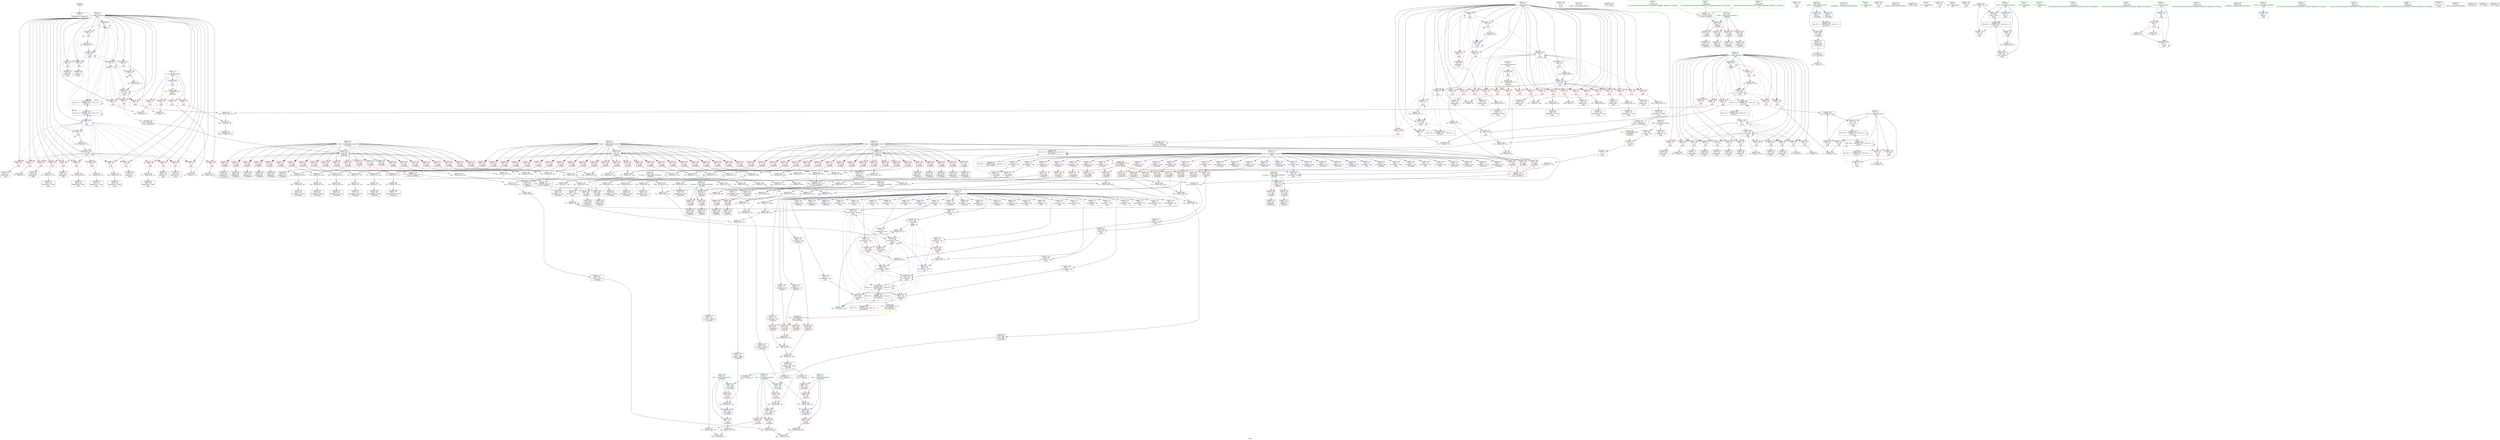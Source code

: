 digraph "SVFG" {
	label="SVFG";

	Node0x55f61f2f8f60 [shape=record,color=grey,label="{NodeID: 0\nNullPtr}"];
	Node0x55f61f2f8f60 -> Node0x55f61f324810[style=solid];
	Node0x55f61f3561c0 [shape=record,color=grey,label="{NodeID: 609\n113 = cmp(111, 112, )\n}"];
	Node0x55f61f34e540 [shape=record,color=grey,label="{NodeID: 526\n239 = Binary(238, 44, )\n}"];
	Node0x55f61f34e540 -> Node0x55f61f32e3e0[style=solid];
	Node0x55f61f33f950 [shape=record,color=red,label="{NodeID: 360\n462\<--376\n\<--val1\n_Z5checkiii\n}"];
	Node0x55f61f33f950 -> Node0x55f61f34fbc0[style=solid];
	Node0x55f61f33b5e0 [shape=record,color=red,label="{NodeID: 277\n341\<--40\n\<--ans\nmain\n}"];
	Node0x55f61f33b5e0 -> Node0x55f61f3552c0[style=solid];
	Node0x55f61f32f420 [shape=record,color=purple,label="{NodeID: 194\n45\<--15\n\<--.str\nmain\n}"];
	Node0x55f61f32cfb0 [shape=record,color=black,label="{NodeID: 111\n608\<--607\nconv116\<--sub115\n_Z5checkiii\n}"];
	Node0x55f61f32cfb0 -> Node0x55f61f3501c0[style=solid];
	Node0x55f61f323a50 [shape=record,color=green,label="{NodeID: 28\n47\<--48\nscanf\<--scanf_field_insensitive\n}"];
	Node0x55f61f39a880 [shape=record,color=black,label="{NodeID: 720\n357 = PHI()\n}"];
	Node0x55f61f350f40 [shape=record,color=grey,label="{NodeID: 554\n244 = Binary(243, 44, )\n}"];
	Node0x55f61f350f40 -> Node0x55f61f351240[style=solid];
	Node0x55f61f3353e0 [shape=record,color=red,label="{NodeID: 388\n680\<--633\n\<--b1.addr\n_Z3getiiiii\n}"];
	Node0x55f61f3353e0 -> Node0x55f61f331960[style=solid];
	Node0x55f61f33cca0 [shape=record,color=red,label="{NodeID: 305\n491\<--370\n\<--a.addr\n_Z5checkiii\n}"];
	Node0x55f61f33cca0 -> Node0x55f61f32c380[style=solid];
	Node0x55f61f330ae0 [shape=record,color=red,label="{NodeID: 222\n208\<--30\n\<--i\nmain\n}"];
	Node0x55f61f330ae0 -> Node0x55f61f350c40[style=solid];
	Node0x55f61f332590 [shape=record,color=purple,label="{NodeID: 139\n444\<--11\narrayidx21\<--num\n_Z5checkiii\n}"];
	Node0x55f61f332590 -> Node0x55f61f3400a0[style=solid];
	Node0x55f61f325200 [shape=record,color=black,label="{NodeID: 56\n145\<--144\nidxprom37\<--\nmain\n}"];
	Node0x55f61f353940 [shape=record,color=grey,label="{NodeID: 582\n410 = Binary(408, 409, )\n|{<s0>9}}"];
	Node0x55f61f353940:s0 -> Node0x55f61f39b060[style=solid,color=red];
	Node0x55f61f34bcc0 [shape=record,color=grey,label="{NodeID: 499\n435 = Binary(424, 434, )\n}"];
	Node0x55f61f34bcc0 -> Node0x55f61f34b840[style=solid];
	Node0x55f61f336b00 [shape=record,color=blue,label="{NodeID: 416\n34\<--274\nk\<--inc119\nmain\n}"];
	Node0x55f61f336b00 -> Node0x55f61f33a400[style=dashed];
	Node0x55f61f336b00 -> Node0x55f61f33a4d0[style=dashed];
	Node0x55f61f336b00 -> Node0x55f61f33a5a0[style=dashed];
	Node0x55f61f336b00 -> Node0x55f61f33a670[style=dashed];
	Node0x55f61f336b00 -> Node0x55f61f33a740[style=dashed];
	Node0x55f61f336b00 -> Node0x55f61f33a810[style=dashed];
	Node0x55f61f336b00 -> Node0x55f61f33a8e0[style=dashed];
	Node0x55f61f336b00 -> Node0x55f61f33a9b0[style=dashed];
	Node0x55f61f336b00 -> Node0x55f61f33aa80[style=dashed];
	Node0x55f61f336b00 -> Node0x55f61f33ab50[style=dashed];
	Node0x55f61f336b00 -> Node0x55f61f33ac20[style=dashed];
	Node0x55f61f336b00 -> Node0x55f61f33acf0[style=dashed];
	Node0x55f61f336b00 -> Node0x55f61f336b00[style=dashed];
	Node0x55f61f336b00 -> Node0x55f61f37a600[style=dashed];
	Node0x55f61f33e360 [shape=record,color=red,label="{NodeID: 333\n564\<--372\n\<--b.addr\n_Z5checkiii\n}"];
	Node0x55f61f33e360 -> Node0x55f61f354cc0[style=solid];
	Node0x55f61f339ff0 [shape=record,color=red,label="{NodeID: 250\n263\<--32\n\<--j\nmain\n}"];
	Node0x55f61f339ff0 -> Node0x55f61f34fd40[style=solid];
	Node0x55f61f333c50 [shape=record,color=purple,label="{NodeID: 167\n158\<--13\narrayidx45\<--sum\nmain\n}"];
	Node0x55f61f32e8c0 [shape=record,color=black,label="{NodeID: 84\n422\<--421\nidxprom8\<--\n_Z5checkiii\n}"];
	Node0x55f61f321cd0 [shape=record,color=green,label="{NodeID: 1\n5\<--1\n\<--dummyObj\nCan only get source location for instruction, argument, global var or function.|{<s0>7}}"];
	Node0x55f61f321cd0:s0 -> Node0x55f61f39ab90[style=solid,color=red];
	Node0x55f61f356340 [shape=record,color=grey,label="{NodeID: 610\n302 = cmp(300, 301, )\n}"];
	Node0x55f61f356340 -> Node0x55f61f34b120[style=solid];
	Node0x55f61f34e6c0 [shape=record,color=grey,label="{NodeID: 527\n455 = Binary(453, 454, )\n}"];
	Node0x55f61f34e6c0 -> Node0x55f61f34e9c0[style=solid];
	Node0x55f61f33fa20 [shape=record,color=red,label="{NodeID: 361\n590\<--376\n\<--val1\n_Z5checkiii\n}"];
	Node0x55f61f33fa20 -> Node0x55f61f34d040[style=solid];
	Node0x55f61f33b6b0 [shape=record,color=red,label="{NodeID: 278\n355\<--40\n\<--ans\nmain\n}"];
	Node0x55f61f32f4f0 [shape=record,color=purple,label="{NodeID: 195\n56\<--17\n\<--.str.1\nmain\n}"];
	Node0x55f61f32d080 [shape=record,color=black,label="{NodeID: 112\n364\<--616\n_Z5checkiii_ret\<--\n_Z5checkiii\n|{<s0>4}}"];
	Node0x55f61f32d080:s0 -> Node0x55f61f39a6b0[style=solid,color=blue];
	Node0x55f61f323b50 [shape=record,color=green,label="{NodeID: 29\n311\<--312\n_Z5checkiii\<--_Z5checkiii_field_insensitive\n}"];
	Node0x55f61f39a950 [shape=record,color=black,label="{NodeID: 721\n393 = PHI(621, )\n}"];
	Node0x55f61f39a950 -> Node0x55f61f337660[style=solid];
	Node0x55f61f3510c0 [shape=record,color=grey,label="{NodeID: 555\n481 = Binary(480, 44, )\n}"];
	Node0x55f61f3510c0 -> Node0x55f61f32f0e0[style=solid];
	Node0x55f61f3354b0 [shape=record,color=red,label="{NodeID: 389\n648\<--635\n\<--b2.addr\n_Z3getiiiii\n}"];
	Node0x55f61f3354b0 -> Node0x55f61f32d2f0[style=solid];
	Node0x55f61f33cd70 [shape=record,color=red,label="{NodeID: 306\n503\<--370\n\<--a.addr\n_Z5checkiii\n}"];
	Node0x55f61f33cd70 -> Node0x55f61f351cc0[style=solid];
	Node0x55f61f330bb0 [shape=record,color=red,label="{NodeID: 223\n217\<--30\n\<--i\nmain\n}"];
	Node0x55f61f330bb0 -> Node0x55f61f350340[style=solid];
	Node0x55f61f332660 [shape=record,color=purple,label="{NodeID: 140\n452\<--11\narrayidx26\<--num\n_Z5checkiii\n}"];
	Node0x55f61f3252d0 [shape=record,color=black,label="{NodeID: 57\n148\<--147\nidxprom39\<--\nmain\n}"];
	Node0x55f61f37cde0 [shape=record,color=yellow,style=double,label="{NodeID: 666\n24V_1 = ENCHI(MR_24V_0)\npts\{390000 \}\nFun[main]}"];
	Node0x55f61f37cde0 -> Node0x55f61f33b780[style=dashed];
	Node0x55f61f353ac0 [shape=record,color=grey,label="{NodeID: 583\n547 = Binary(534, 546, )\n}"];
	Node0x55f61f353ac0 -> Node0x55f61f354840[style=solid];
	Node0x55f61f34be40 [shape=record,color=grey,label="{NodeID: 500\n450 = Binary(449, 44, )\n}"];
	Node0x55f61f34be40 -> Node0x55f61f32ecd0[style=solid];
	Node0x55f61f336bd0 [shape=record,color=blue,label="{NodeID: 417\n40\<--52\nans\<--\nmain\n}"];
	Node0x55f61f336bd0 -> Node0x55f61f37ab00[style=dashed];
	Node0x55f61f33e430 [shape=record,color=red,label="{NodeID: 334\n574\<--372\n\<--b.addr\n_Z5checkiii\n}"];
	Node0x55f61f33e430 -> Node0x55f61f3540c0[style=solid];
	Node0x55f61f33a0c0 [shape=record,color=red,label="{NodeID: 251\n286\<--32\n\<--j\nmain\n}"];
	Node0x55f61f33a0c0 -> Node0x55f61f356640[style=solid];
	Node0x55f61f333d20 [shape=record,color=purple,label="{NodeID: 168\n162\<--13\narrayidx48\<--sum\nmain\n}"];
	Node0x55f61f32e990 [shape=record,color=black,label="{NodeID: 85\n429\<--428\nidxprom11\<--sub\n_Z5checkiii\n}"];
	Node0x55f61f321d60 [shape=record,color=green,label="{NodeID: 2\n15\<--1\n.str\<--dummyObj\nGlob }"];
	Node0x55f61f3564c0 [shape=record,color=grey,label="{NodeID: 611\n180 = cmp(179, 5, )\n}"];
	Node0x55f61f34e840 [shape=record,color=grey,label="{NodeID: 528\n592 = Binary(416, 591, )\n}"];
	Node0x55f61f34e840 -> Node0x55f61f34c8c0[style=solid];
	Node0x55f61f33faf0 [shape=record,color=red,label="{NodeID: 362\n602\<--376\n\<--val1\n_Z5checkiii\n}"];
	Node0x55f61f33faf0 -> Node0x55f61f3501c0[style=solid];
	Node0x55f61f33b780 [shape=record,color=red,label="{NodeID: 279\n76\<--75\n\<--arrayidx\nmain\n}"];
	Node0x55f61f33b780 -> Node0x55f61f324ab0[style=solid];
	Node0x55f61f32f5c0 [shape=record,color=purple,label="{NodeID: 196\n65\<--19\n\<--.str.2\nmain\n}"];
	Node0x55f61f32d150 [shape=record,color=black,label="{NodeID: 113\n643\<--642\nidxprom\<--\n_Z3getiiiii\n}"];
	Node0x55f61f323c50 [shape=record,color=green,label="{NodeID: 30\n349\<--350\nprintf\<--printf_field_insensitive\n}"];
	Node0x55f61f39aac0 [shape=record,color=black,label="{NodeID: 722\n348 = PHI()\n}"];
	Node0x55f61f351240 [shape=record,color=grey,label="{NodeID: 556\n245 = Binary(242, 244, )\n}"];
	Node0x55f61f351240 -> Node0x55f61f32e4b0[style=solid];
	Node0x55f61f335580 [shape=record,color=red,label="{NodeID: 390\n658\<--635\n\<--b2.addr\n_Z3getiiiii\n}"];
	Node0x55f61f335580 -> Node0x55f61f331480[style=solid];
	Node0x55f61f33ce40 [shape=record,color=red,label="{NodeID: 307\n507\<--370\n\<--a.addr\n_Z5checkiii\n}"];
	Node0x55f61f33ce40 -> Node0x55f61f34f5c0[style=solid];
	Node0x55f61f330c80 [shape=record,color=red,label="{NodeID: 224\n224\<--30\n\<--i\nmain\n}"];
	Node0x55f61f330c80 -> Node0x55f61f32e170[style=solid];
	Node0x55f61f332730 [shape=record,color=purple,label="{NodeID: 141\n458\<--11\narrayidx30\<--num\n_Z5checkiii\n}"];
	Node0x55f61f332730 -> Node0x55f61f340170[style=solid];
	Node0x55f61f32d3a0 [shape=record,color=black,label="{NodeID: 58\n152\<--151\nidxprom42\<--sub41\nmain\n}"];
	Node0x55f61f353c40 [shape=record,color=grey,label="{NodeID: 584\n551 = Binary(550, 44, )\n}"];
	Node0x55f61f353c40 -> Node0x55f61f353640[style=solid];
	Node0x55f61f34bfc0 [shape=record,color=grey,label="{NodeID: 501\n585 = Binary(584, 583, )\n}"];
	Node0x55f61f34bfc0 -> Node0x55f61f337a70[style=solid];
	Node0x55f61f336ca0 [shape=record,color=blue,label="{NodeID: 418\n30\<--5\ni\<--\nmain\n}"];
	Node0x55f61f336ca0 -> Node0x55f61f330fc0[style=dashed];
	Node0x55f61f336ca0 -> Node0x55f61f331090[style=dashed];
	Node0x55f61f336ca0 -> Node0x55f61f331160[style=dashed];
	Node0x55f61f336ca0 -> Node0x55f61f3390c0[style=dashed];
	Node0x55f61f336ca0 -> Node0x55f61f337180[style=dashed];
	Node0x55f61f336ca0 -> Node0x55f61f377900[style=dashed];
	Node0x55f61f33e500 [shape=record,color=red,label="{NodeID: 335\n603\<--372\n\<--b.addr\n_Z5checkiii\n}"];
	Node0x55f61f33e500 -> Node0x55f61f34fec0[style=solid];
	Node0x55f61f33a190 [shape=record,color=red,label="{NodeID: 252\n298\<--32\n\<--j\nmain\n}"];
	Node0x55f61f33a190 -> Node0x55f61f34f2c0[style=solid];
	Node0x55f61f333df0 [shape=record,color=purple,label="{NodeID: 169\n166\<--13\narrayidx51\<--sum\nmain\n}"];
	Node0x55f61f333df0 -> Node0x55f61f33b9f0[style=solid];
	Node0x55f61f32ea60 [shape=record,color=black,label="{NodeID: 86\n432\<--431\nidxprom13\<--\n_Z5checkiii\n}"];
	Node0x55f61f322420 [shape=record,color=green,label="{NodeID: 3\n17\<--1\n.str.1\<--dummyObj\nGlob }"];
	Node0x55f61f356640 [shape=record,color=grey,label="{NodeID: 612\n288 = cmp(286, 287, )\n}"];
	Node0x55f61f34e9c0 [shape=record,color=grey,label="{NodeID: 529\n456 = Binary(455, 44, )\n}"];
	Node0x55f61f34e9c0 -> Node0x55f61f32eda0[style=solid];
	Node0x55f61f33fbc0 [shape=record,color=red,label="{NodeID: 363\n523\<--378\n\<--val2\n_Z5checkiii\n}"];
	Node0x55f61f33fbc0 -> Node0x55f61f34f440[style=solid];
	Node0x55f61f33b850 [shape=record,color=red,label="{NodeID: 280\n143\<--142\n\<--arrayidx36\nmain\n}"];
	Node0x55f61f33b850 -> Node0x55f61f34c740[style=solid];
	Node0x55f61f32f690 [shape=record,color=purple,label="{NodeID: 197\n347\<--21\n\<--.str.3\nmain\n}"];
	Node0x55f61f32d220 [shape=record,color=black,label="{NodeID: 114\n646\<--645\nidxprom1\<--\n_Z3getiiiii\n}"];
	Node0x55f61f323d50 [shape=record,color=green,label="{NodeID: 31\n368\<--369\nretval\<--retval_field_insensitive\n_Z5checkiii\n}"];
	Node0x55f61f323d50 -> Node0x55f61f33bfa0[style=solid];
	Node0x55f61f323d50 -> Node0x55f61f337b40[style=solid];
	Node0x55f61f323d50 -> Node0x55f61f337c10[style=solid];
	Node0x55f61f39ab90 [shape=record,color=black,label="{NodeID: 723\n622 = PHI(5, 44, 416, )\n0th arg _Z3getiiiii }"];
	Node0x55f61f39ab90 -> Node0x55f61f337ce0[style=solid];
	Node0x55f61f376f00 [shape=record,color=black,label="{NodeID: 640\nMR_20V_3 = PHI(MR_20V_4, MR_20V_2, )\npts\{120000 \}\n|{|<s6>4}}"];
	Node0x55f61f376f00 -> Node0x55f61f33bac0[style=dashed];
	Node0x55f61f376f00 -> Node0x55f61f33bc60[style=dashed];
	Node0x55f61f376f00 -> Node0x55f61f33be00[style=dashed];
	Node0x55f61f376f00 -> Node0x55f61f336070[style=dashed];
	Node0x55f61f376f00 -> Node0x55f61f376f00[style=dashed];
	Node0x55f61f376f00 -> Node0x55f61f379200[style=dashed];
	Node0x55f61f376f00:s6 -> Node0x55f61f37e280[style=dashed,color=red];
	Node0x55f61f3513c0 [shape=record,color=grey,label="{NodeID: 557\n480 = Binary(478, 479, )\n}"];
	Node0x55f61f3513c0 -> Node0x55f61f3510c0[style=solid];
	Node0x55f61f335650 [shape=record,color=red,label="{NodeID: 391\n651\<--650\n\<--arrayidx4\n_Z3getiiiii\n}"];
	Node0x55f61f335650 -> Node0x55f61f34c5c0[style=solid];
	Node0x55f61f33cf10 [shape=record,color=red,label="{NodeID: 308\n527\<--370\n\<--a.addr\n_Z5checkiii\n}"];
	Node0x55f61f33cf10 -> Node0x55f61f32c790[style=solid];
	Node0x55f61f330d50 [shape=record,color=red,label="{NodeID: 225\n234\<--30\n\<--i\nmain\n}"];
	Node0x55f61f330d50 -> Node0x55f61f34f8c0[style=solid];
	Node0x55f61f332800 [shape=record,color=purple,label="{NodeID: 142\n468\<--11\narrayidx34\<--num\n_Z5checkiii\n}"];
	Node0x55f61f32d470 [shape=record,color=black,label="{NodeID: 59\n157\<--156\nidxprom44\<--\nmain\n}"];
	Node0x55f61f353dc0 [shape=record,color=grey,label="{NodeID: 585\n550 = Binary(548, 549, )\n}"];
	Node0x55f61f353dc0 -> Node0x55f61f353c40[style=solid];
	Node0x55f61f34c140 [shape=record,color=grey,label="{NodeID: 502\n400 = Binary(398, 399, )\n|{<s0>8}}"];
	Node0x55f61f34c140:s0 -> Node0x55f61f39b060[style=solid,color=red];
	Node0x55f61f336d70 [shape=record,color=blue,label="{NodeID: 419\n32\<--5\nj\<--\nmain\n}"];
	Node0x55f61f336d70 -> Node0x55f61f33a0c0[style=dashed];
	Node0x55f61f336d70 -> Node0x55f61f33a190[style=dashed];
	Node0x55f61f336d70 -> Node0x55f61f33a260[style=dashed];
	Node0x55f61f336d70 -> Node0x55f61f33a330[style=dashed];
	Node0x55f61f336d70 -> Node0x55f61f336d70[style=dashed];
	Node0x55f61f336d70 -> Node0x55f61f3370b0[style=dashed];
	Node0x55f61f336d70 -> Node0x55f61f377e00[style=dashed];
	Node0x55f61f33e5d0 [shape=record,color=red,label="{NodeID: 336\n387\<--374\n\<--s.addr\n_Z5checkiii\n}"];
	Node0x55f61f33e5d0 -> Node0x55f61f34cd40[style=solid];
	Node0x55f61f33a260 [shape=record,color=red,label="{NodeID: 253\n308\<--32\n\<--j\nmain\n|{<s0>4}}"];
	Node0x55f61f33a260:s0 -> Node0x55f61f39b7b0[style=solid,color=red];
	Node0x55f61f333ec0 [shape=record,color=purple,label="{NodeID: 170\n171\<--13\narrayidx54\<--sum\nmain\n}"];
	Node0x55f61f32eb30 [shape=record,color=black,label="{NodeID: 87\n437\<--436\nidxprom16\<--\n_Z5checkiii\n}"];
	Node0x55f61f3224e0 [shape=record,color=green,label="{NodeID: 4\n19\<--1\n.str.2\<--dummyObj\nGlob }"];
	Node0x55f61f3567c0 [shape=record,color=grey,label="{NodeID: 613\n107 = cmp(105, 106, )\n}"];
	Node0x55f61f34eb40 [shape=record,color=grey,label="{NodeID: 530\n684 = Binary(673, 683, )\n}"];
	Node0x55f61f34eb40 -> Node0x55f61f331a30[style=solid];
	Node0x55f61f33fc90 [shape=record,color=red,label="{NodeID: 364\n587\<--378\n\<--val2\n_Z5checkiii\n}"];
	Node0x55f61f33fc90 -> Node0x55f61f34dc40[style=solid];
	Node0x55f61f33b920 [shape=record,color=red,label="{NodeID: 281\n154\<--153\n\<--arrayidx43\nmain\n}"];
	Node0x55f61f33b920 -> Node0x55f61f34c740[style=solid];
	Node0x55f61f32f760 [shape=record,color=purple,label="{NodeID: 198\n356\<--23\n\<--.str.4\nmain\n}"];
	Node0x55f61f32d2f0 [shape=record,color=black,label="{NodeID: 115\n649\<--648\nidxprom3\<--\n_Z3getiiiii\n}"];
	Node0x55f61f323e20 [shape=record,color=green,label="{NodeID: 32\n370\<--371\na.addr\<--a.addr_field_insensitive\n_Z5checkiii\n}"];
	Node0x55f61f323e20 -> Node0x55f61f33c070[style=solid];
	Node0x55f61f323e20 -> Node0x55f61f33c140[style=solid];
	Node0x55f61f323e20 -> Node0x55f61f33c210[style=solid];
	Node0x55f61f323e20 -> Node0x55f61f33c2e0[style=solid];
	Node0x55f61f323e20 -> Node0x55f61f33c3b0[style=solid];
	Node0x55f61f323e20 -> Node0x55f61f33c480[style=solid];
	Node0x55f61f323e20 -> Node0x55f61f33c550[style=solid];
	Node0x55f61f323e20 -> Node0x55f61f33c620[style=solid];
	Node0x55f61f323e20 -> Node0x55f61f33c6f0[style=solid];
	Node0x55f61f323e20 -> Node0x55f61f33c7c0[style=solid];
	Node0x55f61f323e20 -> Node0x55f61f33c890[style=solid];
	Node0x55f61f323e20 -> Node0x55f61f33c960[style=solid];
	Node0x55f61f323e20 -> Node0x55f61f33ca30[style=solid];
	Node0x55f61f323e20 -> Node0x55f61f33cb00[style=solid];
	Node0x55f61f323e20 -> Node0x55f61f33cbd0[style=solid];
	Node0x55f61f323e20 -> Node0x55f61f33cca0[style=solid];
	Node0x55f61f323e20 -> Node0x55f61f33cd70[style=solid];
	Node0x55f61f323e20 -> Node0x55f61f33ce40[style=solid];
	Node0x55f61f323e20 -> Node0x55f61f33cf10[style=solid];
	Node0x55f61f323e20 -> Node0x55f61f33cfe0[style=solid];
	Node0x55f61f323e20 -> Node0x55f61f33d0b0[style=solid];
	Node0x55f61f323e20 -> Node0x55f61f33d180[style=solid];
	Node0x55f61f323e20 -> Node0x55f61f33d250[style=solid];
	Node0x55f61f323e20 -> Node0x55f61f3373f0[style=solid];
	Node0x55f61f39aea0 [shape=record,color=black,label="{NodeID: 724\n623 = PHI(385, 397, 407, )\n1st arg _Z3getiiiii }"];
	Node0x55f61f39aea0 -> Node0x55f61f337db0[style=solid];
	Node0x55f61f351540 [shape=record,color=grey,label="{NodeID: 558\n497 = Binary(496, 44, )\n}"];
	Node0x55f61f351540 -> Node0x55f61f32c450[style=solid];
	Node0x55f61f335720 [shape=record,color=red,label="{NodeID: 392\n661\<--660\n\<--arrayidx10\n_Z3getiiiii\n}"];
	Node0x55f61f335720 -> Node0x55f61f34c5c0[style=solid];
	Node0x55f61f33cfe0 [shape=record,color=red,label="{NodeID: 309\n536\<--370\n\<--a.addr\n_Z5checkiii\n}"];
	Node0x55f61f33cfe0 -> Node0x55f61f352a40[style=solid];
	Node0x55f61f330e20 [shape=record,color=red,label="{NodeID: 226\n250\<--30\n\<--i\nmain\n}"];
	Node0x55f61f330e20 -> Node0x55f61f32e650[style=solid];
	Node0x55f61f3328d0 [shape=record,color=purple,label="{NodeID: 143\n471\<--11\narrayidx36\<--num\n_Z5checkiii\n}"];
	Node0x55f61f3328d0 -> Node0x55f61f340240[style=solid];
	Node0x55f61f32d540 [shape=record,color=black,label="{NodeID: 60\n161\<--160\nidxprom47\<--sub46\nmain\n}"];
	Node0x55f61f353f40 [shape=record,color=grey,label="{NodeID: 586\n577 = Binary(576, 44, )\n}"];
	Node0x55f61f353f40 -> Node0x55f61f32cd40[style=solid];
	Node0x55f61f34c2c0 [shape=record,color=grey,label="{NodeID: 503\n353 = Binary(352, 44, )\n}"];
	Node0x55f61f34c2c0 -> Node0x55f61f337320[style=solid];
	Node0x55f61f336e40 [shape=record,color=blue,label="{NodeID: 420\n34\<--101\nk\<--\nmain\n}"];
	Node0x55f61f336e40 -> Node0x55f61f33adc0[style=dashed];
	Node0x55f61f336e40 -> Node0x55f61f33ae90[style=dashed];
	Node0x55f61f336e40 -> Node0x55f61f33af60[style=dashed];
	Node0x55f61f336e40 -> Node0x55f61f33b030[style=dashed];
	Node0x55f61f336e40 -> Node0x55f61f33b100[style=dashed];
	Node0x55f61f336e40 -> Node0x55f61f33b1d0[style=dashed];
	Node0x55f61f336e40 -> Node0x55f61f336e40[style=dashed];
	Node0x55f61f336e40 -> Node0x55f61f336fe0[style=dashed];
	Node0x55f61f336e40 -> Node0x55f61f37a600[style=dashed];
	Node0x55f61f33e6a0 [shape=record,color=red,label="{NodeID: 337\n391\<--374\n\<--s.addr\n_Z5checkiii\n}"];
	Node0x55f61f33e6a0 -> Node0x55f61f34ca40[style=solid];
	Node0x55f61f33a330 [shape=record,color=red,label="{NodeID: 254\n332\<--32\n\<--j\nmain\n}"];
	Node0x55f61f33a330 -> Node0x55f61f34ecc0[style=solid];
	Node0x55f61f333f90 [shape=record,color=purple,label="{NodeID: 171\n174\<--13\narrayidx56\<--sum\nmain\n}"];
	Node0x55f61f32ec00 [shape=record,color=black,label="{NodeID: 88\n443\<--442\nidxprom20\<--sub19\n_Z5checkiii\n}"];
	Node0x55f61f3225a0 [shape=record,color=green,label="{NodeID: 5\n21\<--1\n.str.3\<--dummyObj\nGlob }"];
	Node0x55f61f356940 [shape=record,color=grey,label="{NodeID: 614\n282 = cmp(280, 281, )\n}"];
	Node0x55f61f34ecc0 [shape=record,color=grey,label="{NodeID: 531\n333 = Binary(332, 44, )\n}"];
	Node0x55f61f34ecc0 -> Node0x55f61f3370b0[style=solid];
	Node0x55f61f33fd60 [shape=record,color=red,label="{NodeID: 365\n584\<--380\n\<--val3\n_Z5checkiii\n}"];
	Node0x55f61f33fd60 -> Node0x55f61f34bfc0[style=solid];
	Node0x55f61f33b9f0 [shape=record,color=red,label="{NodeID: 282\n167\<--166\n\<--arrayidx51\nmain\n}"];
	Node0x55f61f33b9f0 -> Node0x55f61f354240[style=solid];
	Node0x55f61f32f830 [shape=record,color=purple,label="{NodeID: 199\n64\<--38\narraydecay\<--tmp\nmain\n}"];
	Node0x55f61f3312e0 [shape=record,color=black,label="{NodeID: 116\n653\<--652\nidxprom5\<--\n_Z3getiiiii\n}"];
	Node0x55f61f323ef0 [shape=record,color=green,label="{NodeID: 33\n372\<--373\nb.addr\<--b.addr_field_insensitive\n_Z5checkiii\n}"];
	Node0x55f61f323ef0 -> Node0x55f61f33d320[style=solid];
	Node0x55f61f323ef0 -> Node0x55f61f33d3f0[style=solid];
	Node0x55f61f323ef0 -> Node0x55f61f33d4c0[style=solid];
	Node0x55f61f323ef0 -> Node0x55f61f33d590[style=solid];
	Node0x55f61f323ef0 -> Node0x55f61f33d660[style=solid];
	Node0x55f61f323ef0 -> Node0x55f61f33d730[style=solid];
	Node0x55f61f323ef0 -> Node0x55f61f33d800[style=solid];
	Node0x55f61f323ef0 -> Node0x55f61f33d8d0[style=solid];
	Node0x55f61f323ef0 -> Node0x55f61f33d9a0[style=solid];
	Node0x55f61f323ef0 -> Node0x55f61f33da70[style=solid];
	Node0x55f61f323ef0 -> Node0x55f61f33db40[style=solid];
	Node0x55f61f323ef0 -> Node0x55f61f33dc10[style=solid];
	Node0x55f61f323ef0 -> Node0x55f61f33dce0[style=solid];
	Node0x55f61f323ef0 -> Node0x55f61f33ddb0[style=solid];
	Node0x55f61f323ef0 -> Node0x55f61f33de80[style=solid];
	Node0x55f61f323ef0 -> Node0x55f61f33df50[style=solid];
	Node0x55f61f323ef0 -> Node0x55f61f33e020[style=solid];
	Node0x55f61f323ef0 -> Node0x55f61f33e0f0[style=solid];
	Node0x55f61f323ef0 -> Node0x55f61f33e1c0[style=solid];
	Node0x55f61f323ef0 -> Node0x55f61f33e290[style=solid];
	Node0x55f61f323ef0 -> Node0x55f61f33e360[style=solid];
	Node0x55f61f323ef0 -> Node0x55f61f33e430[style=solid];
	Node0x55f61f323ef0 -> Node0x55f61f33e500[style=solid];
	Node0x55f61f323ef0 -> Node0x55f61f3374c0[style=solid];
	Node0x55f61f39b060 [shape=record,color=black,label="{NodeID: 725\n624 = PHI(388, 400, 410, )\n2nd arg _Z3getiiiii }"];
	Node0x55f61f39b060 -> Node0x55f61f337e80[style=solid];
	Node0x55f61f377900 [shape=record,color=black,label="{NodeID: 642\nMR_10V_2 = PHI(MR_10V_11, MR_10V_1, )\npts\{31 \}\n}"];
	Node0x55f61f377900 -> Node0x55f61f335ed0[style=dashed];
	Node0x55f61f3516c0 [shape=record,color=grey,label="{NodeID: 559\n496 = Binary(494, 495, )\n}"];
	Node0x55f61f3516c0 -> Node0x55f61f351540[style=solid];
	Node0x55f61f3357f0 [shape=record,color=red,label="{NodeID: 393\n672\<--671\n\<--arrayidx16\n_Z3getiiiii\n}"];
	Node0x55f61f3357f0 -> Node0x55f61f350040[style=solid];
	Node0x55f61f33d0b0 [shape=record,color=red,label="{NodeID: 310\n552\<--370\n\<--a.addr\n_Z5checkiii\n}"];
	Node0x55f61f33d0b0 -> Node0x55f61f32cad0[style=solid];
	Node0x55f61f330ef0 [shape=record,color=red,label="{NodeID: 227\n268\<--30\n\<--i\nmain\n}"];
	Node0x55f61f330ef0 -> Node0x55f61f34d640[style=solid];
	Node0x55f61f3329a0 [shape=record,color=purple,label="{NodeID: 144\n483\<--11\narrayidx42\<--num\n_Z5checkiii\n}"];
	Node0x55f61f32d610 [shape=record,color=black,label="{NodeID: 61\n165\<--164\nidxprom50\<--sub49\nmain\n}"];
	Node0x55f61f3540c0 [shape=record,color=grey,label="{NodeID: 587\n576 = Binary(574, 575, )\n}"];
	Node0x55f61f3540c0 -> Node0x55f61f353f40[style=solid];
	Node0x55f61f34c440 [shape=record,color=grey,label="{NodeID: 504\n164 = Binary(163, 44, )\n}"];
	Node0x55f61f34c440 -> Node0x55f61f32d610[style=solid];
	Node0x55f61f336f10 [shape=record,color=blue,label="{NodeID: 421\n40\<--323\nans\<--cond\nmain\n}"];
	Node0x55f61f336f10 -> Node0x55f61f373300[style=dashed];
	Node0x55f61f33e770 [shape=record,color=red,label="{NodeID: 338\n399\<--374\n\<--s.addr\n_Z5checkiii\n}"];
	Node0x55f61f33e770 -> Node0x55f61f34c140[style=solid];
	Node0x55f61f33a400 [shape=record,color=red,label="{NodeID: 255\n99\<--34\n\<--k\nmain\n}"];
	Node0x55f61f33a400 -> Node0x55f61f355740[style=solid];
	Node0x55f61f334060 [shape=record,color=purple,label="{NodeID: 172\n177\<--13\narrayidx58\<--sum\nmain\n}"];
	Node0x55f61f334060 -> Node0x55f61f336620[style=solid];
	Node0x55f61f32ecd0 [shape=record,color=black,label="{NodeID: 89\n451\<--450\nidxprom25\<--sub24\n_Z5checkiii\n}"];
	Node0x55f61f322660 [shape=record,color=green,label="{NodeID: 6\n23\<--1\n.str.4\<--dummyObj\nGlob }"];
	Node0x55f61f356ac0 [shape=record,color=grey,label="{NodeID: 615\n71 = cmp(69, 70, )\n}"];
	Node0x55f61f34ee40 [shape=record,color=grey,label="{NodeID: 532\n328 = Binary(327, 44, )\n}"];
	Node0x55f61f34ee40 -> Node0x55f61f336fe0[style=solid];
	Node0x55f61f33fe30 [shape=record,color=red,label="{NodeID: 366\n600\<--380\n\<--val3\n_Z5checkiii\n}"];
	Node0x55f61f33fe30 -> Node0x55f61f34b6c0[style=solid];
	Node0x55f61f33bac0 [shape=record,color=red,label="{NodeID: 283\n190\<--189\n\<--arrayidx66\nmain\n}"];
	Node0x55f61f33bac0 -> Node0x55f61f32daf0[style=solid];
	Node0x55f61f32f900 [shape=record,color=purple,label="{NodeID: 200\n75\<--38\narrayidx\<--tmp\nmain\n}"];
	Node0x55f61f32f900 -> Node0x55f61f33b780[style=solid];
	Node0x55f61f3313b0 [shape=record,color=black,label="{NodeID: 117\n656\<--655\nidxprom7\<--\n_Z3getiiiii\n}"];
	Node0x55f61f323fc0 [shape=record,color=green,label="{NodeID: 34\n374\<--375\ns.addr\<--s.addr_field_insensitive\n_Z5checkiii\n}"];
	Node0x55f61f323fc0 -> Node0x55f61f33e5d0[style=solid];
	Node0x55f61f323fc0 -> Node0x55f61f33e6a0[style=solid];
	Node0x55f61f323fc0 -> Node0x55f61f33e770[style=solid];
	Node0x55f61f323fc0 -> Node0x55f61f33e840[style=solid];
	Node0x55f61f323fc0 -> Node0x55f61f33e910[style=solid];
	Node0x55f61f323fc0 -> Node0x55f61f33e9e0[style=solid];
	Node0x55f61f323fc0 -> Node0x55f61f33eab0[style=solid];
	Node0x55f61f323fc0 -> Node0x55f61f33eb80[style=solid];
	Node0x55f61f323fc0 -> Node0x55f61f33ec50[style=solid];
	Node0x55f61f323fc0 -> Node0x55f61f33ed20[style=solid];
	Node0x55f61f323fc0 -> Node0x55f61f33edf0[style=solid];
	Node0x55f61f323fc0 -> Node0x55f61f33eec0[style=solid];
	Node0x55f61f323fc0 -> Node0x55f61f33ef90[style=solid];
	Node0x55f61f323fc0 -> Node0x55f61f33f060[style=solid];
	Node0x55f61f323fc0 -> Node0x55f61f33f130[style=solid];
	Node0x55f61f323fc0 -> Node0x55f61f33f200[style=solid];
	Node0x55f61f323fc0 -> Node0x55f61f33f2d0[style=solid];
	Node0x55f61f323fc0 -> Node0x55f61f33f3a0[style=solid];
	Node0x55f61f323fc0 -> Node0x55f61f33f470[style=solid];
	Node0x55f61f323fc0 -> Node0x55f61f33f540[style=solid];
	Node0x55f61f323fc0 -> Node0x55f61f33f610[style=solid];
	Node0x55f61f323fc0 -> Node0x55f61f33f6e0[style=solid];
	Node0x55f61f323fc0 -> Node0x55f61f33f7b0[style=solid];
	Node0x55f61f323fc0 -> Node0x55f61f33f880[style=solid];
	Node0x55f61f323fc0 -> Node0x55f61f337590[style=solid];
	Node0x55f61f39b220 [shape=record,color=black,label="{NodeID: 726\n625 = PHI(389, 401, 411, )\n3rd arg _Z3getiiiii }"];
	Node0x55f61f39b220 -> Node0x55f61f337f50[style=solid];
	Node0x55f61f377e00 [shape=record,color=black,label="{NodeID: 643\nMR_12V_2 = PHI(MR_12V_12, MR_12V_1, )\npts\{33 \}\n}"];
	Node0x55f61f377e00 -> Node0x55f61f335fa0[style=dashed];
	Node0x55f61f377e00 -> Node0x55f61f336d70[style=dashed];
	Node0x55f61f377e00 -> Node0x55f61f374200[style=dashed];
	Node0x55f61f377e00 -> Node0x55f61f377e00[style=dashed];
	Node0x55f61f351840 [shape=record,color=grey,label="{NodeID: 560\n202 = Binary(201, 191, )\n}"];
	Node0x55f61f351840 -> Node0x55f61f3366f0[style=solid];
	Node0x55f61f3358c0 [shape=record,color=red,label="{NodeID: 394\n683\<--682\n\<--arrayidx23\n_Z3getiiiii\n}"];
	Node0x55f61f3358c0 -> Node0x55f61f34eb40[style=solid];
	Node0x55f61f33d180 [shape=record,color=red,label="{NodeID: 311\n568\<--370\n\<--a.addr\n_Z5checkiii\n}"];
	Node0x55f61f33d180 -> Node0x55f61f354b40[style=solid];
	Node0x55f61f330fc0 [shape=record,color=red,label="{NodeID: 228\n280\<--30\n\<--i\nmain\n}"];
	Node0x55f61f330fc0 -> Node0x55f61f356940[style=solid];
	Node0x55f61f332a70 [shape=record,color=purple,label="{NodeID: 145\n486\<--11\narrayidx44\<--num\n_Z5checkiii\n}"];
	Node0x55f61f332a70 -> Node0x55f61f340310[style=solid];
	Node0x55f61f32d6e0 [shape=record,color=black,label="{NodeID: 62\n170\<--169\nidxprom53\<--\nmain\n}"];
	Node0x55f61f354240 [shape=record,color=grey,label="{NodeID: 588\n168 = Binary(155, 167, )\n}"];
	Node0x55f61f354240 -> Node0x55f61f336620[style=solid];
	Node0x55f61f34c5c0 [shape=record,color=grey,label="{NodeID: 505\n662 = Binary(651, 661, )\n}"];
	Node0x55f61f34c5c0 -> Node0x55f61f350040[style=solid];
	Node0x55f61f336fe0 [shape=record,color=blue,label="{NodeID: 422\n34\<--328\nk\<--inc139\nmain\n}"];
	Node0x55f61f336fe0 -> Node0x55f61f33adc0[style=dashed];
	Node0x55f61f336fe0 -> Node0x55f61f33ae90[style=dashed];
	Node0x55f61f336fe0 -> Node0x55f61f33af60[style=dashed];
	Node0x55f61f336fe0 -> Node0x55f61f33b030[style=dashed];
	Node0x55f61f336fe0 -> Node0x55f61f33b100[style=dashed];
	Node0x55f61f336fe0 -> Node0x55f61f33b1d0[style=dashed];
	Node0x55f61f336fe0 -> Node0x55f61f336e40[style=dashed];
	Node0x55f61f336fe0 -> Node0x55f61f336fe0[style=dashed];
	Node0x55f61f336fe0 -> Node0x55f61f37a600[style=dashed];
	Node0x55f61f33e840 [shape=record,color=red,label="{NodeID: 339\n403\<--374\n\<--s.addr\n_Z5checkiii\n}"];
	Node0x55f61f33e840 -> Node0x55f61f34ddc0[style=solid];
	Node0x55f61f33a4d0 [shape=record,color=red,label="{NodeID: 256\n121\<--34\n\<--k\nmain\n}"];
	Node0x55f61f33a4d0 -> Node0x55f61f324d20[style=solid];
	Node0x55f61f334130 [shape=record,color=purple,label="{NodeID: 173\n194\<--13\narrayidx69\<--sum\nmain\n}"];
	Node0x55f61f32eda0 [shape=record,color=black,label="{NodeID: 90\n457\<--456\nidxprom29\<--sub28\n_Z5checkiii\n}"];
	Node0x55f61f322720 [shape=record,color=green,label="{NodeID: 7\n44\<--1\n\<--dummyObj\nCan only get source location for instruction, argument, global var or function.|{<s0>8}}"];
	Node0x55f61f322720:s0 -> Node0x55f61f39ab90[style=solid,color=red];
	Node0x55f61f356c40 [shape=record,color=grey,label="{NodeID: 616\n317 = cmp(315, 316, )\n}"];
	Node0x55f61f34efc0 [shape=record,color=grey,label="{NodeID: 533\n520 = Binary(506, 519, )\n}"];
	Node0x55f61f34efc0 -> Node0x55f61f34f140[style=solid];
	Node0x55f61f33ff00 [shape=record,color=red,label="{NodeID: 367\n424\<--423\n\<--arrayidx9\n_Z5checkiii\n}"];
	Node0x55f61f33ff00 -> Node0x55f61f34bcc0[style=solid];
	Node0x55f61f33bb90 [shape=record,color=red,label="{NodeID: 284\n201\<--200\n\<--arrayidx73\nmain\n}"];
	Node0x55f61f33bb90 -> Node0x55f61f351840[style=solid];
	Node0x55f61f32f9d0 [shape=record,color=red,label="{NodeID: 201\n61\<--4\n\<--R\nmain\n}"];
	Node0x55f61f32f9d0 -> Node0x55f61f355bc0[style=solid];
	Node0x55f61f331480 [shape=record,color=black,label="{NodeID: 118\n659\<--658\nidxprom9\<--\n_Z3getiiiii\n}"];
	Node0x55f61f324090 [shape=record,color=green,label="{NodeID: 35\n376\<--377\nval1\<--val1_field_insensitive\n_Z5checkiii\n}"];
	Node0x55f61f324090 -> Node0x55f61f33f950[style=solid];
	Node0x55f61f324090 -> Node0x55f61f33fa20[style=solid];
	Node0x55f61f324090 -> Node0x55f61f33faf0[style=solid];
	Node0x55f61f324090 -> Node0x55f61f337660[style=solid];
	Node0x55f61f324090 -> Node0x55f61f3378d0[style=solid];
	Node0x55f61f39b520 [shape=record,color=black,label="{NodeID: 727\n626 = PHI(392, 404, 414, )\n4th arg _Z3getiiiii }"];
	Node0x55f61f39b520 -> Node0x55f61f338020[style=solid];
	Node0x55f61f378300 [shape=record,color=black,label="{NodeID: 644\nMR_14V_2 = PHI(MR_14V_6, MR_14V_1, )\npts\{35 \}\n}"];
	Node0x55f61f378300 -> Node0x55f61f3362e0[style=dashed];
	Node0x55f61f3519c0 [shape=record,color=grey,label="{NodeID: 561\n489 = Binary(473, 488, )\n}"];
	Node0x55f61f3519c0 -> Node0x55f61f351e40[style=solid];
	Node0x55f61f335990 [shape=record,color=blue,label="{NodeID: 395\n4\<--5\nR\<--\nGlob }"];
	Node0x55f61f335990 -> Node0x55f61f37ba00[style=dashed];
	Node0x55f61f33d250 [shape=record,color=red,label="{NodeID: 312\n591\<--370\n\<--a.addr\n_Z5checkiii\n}"];
	Node0x55f61f33d250 -> Node0x55f61f34e840[style=solid];
	Node0x55f61f331090 [shape=record,color=red,label="{NodeID: 229\n292\<--30\n\<--i\nmain\n}"];
	Node0x55f61f331090 -> Node0x55f61f352140[style=solid];
	Node0x55f61f332b40 [shape=record,color=purple,label="{NodeID: 146\n493\<--11\narrayidx48\<--num\n_Z5checkiii\n}"];
	Node0x55f61f32d7b0 [shape=record,color=black,label="{NodeID: 63\n173\<--172\nidxprom55\<--\nmain\n}"];
	Node0x55f61f370ea0 [shape=record,color=yellow,style=double,label="{NodeID: 672\n22V_1 = ENCHI(MR_22V_0)\npts\{140000 \}\nFun[_Z3getiiiii]}"];
	Node0x55f61f370ea0 -> Node0x55f61f335650[style=dashed];
	Node0x55f61f370ea0 -> Node0x55f61f335720[style=dashed];
	Node0x55f61f370ea0 -> Node0x55f61f3357f0[style=dashed];
	Node0x55f61f370ea0 -> Node0x55f61f3358c0[style=dashed];
	Node0x55f61f3543c0 [shape=record,color=grey,label="{NodeID: 589\n414 = Binary(412, 413, )\n|{<s0>9}}"];
	Node0x55f61f3543c0:s0 -> Node0x55f61f39b520[style=solid,color=red];
	Node0x55f61f34c740 [shape=record,color=grey,label="{NodeID: 506\n155 = Binary(143, 154, )\n}"];
	Node0x55f61f34c740 -> Node0x55f61f354240[style=solid];
	Node0x55f61f3370b0 [shape=record,color=blue,label="{NodeID: 423\n32\<--333\nj\<--inc142\nmain\n}"];
	Node0x55f61f3370b0 -> Node0x55f61f33a0c0[style=dashed];
	Node0x55f61f3370b0 -> Node0x55f61f33a190[style=dashed];
	Node0x55f61f3370b0 -> Node0x55f61f33a260[style=dashed];
	Node0x55f61f3370b0 -> Node0x55f61f33a330[style=dashed];
	Node0x55f61f3370b0 -> Node0x55f61f336d70[style=dashed];
	Node0x55f61f3370b0 -> Node0x55f61f3370b0[style=dashed];
	Node0x55f61f3370b0 -> Node0x55f61f377e00[style=dashed];
	Node0x55f61f33e910 [shape=record,color=red,label="{NodeID: 340\n409\<--374\n\<--s.addr\n_Z5checkiii\n}"];
	Node0x55f61f33e910 -> Node0x55f61f353940[style=solid];
	Node0x55f61f33a5a0 [shape=record,color=red,label="{NodeID: 257\n133\<--34\n\<--k\nmain\n}"];
	Node0x55f61f33a5a0 -> Node0x55f61f324f90[style=solid];
	Node0x55f61f334200 [shape=record,color=purple,label="{NodeID: 174\n197\<--13\narrayidx71\<--sum\nmain\n}"];
	Node0x55f61f32ee70 [shape=record,color=black,label="{NodeID: 91\n461\<--460\nconv\<--add31\n_Z5checkiii\n}"];
	Node0x55f61f32ee70 -> Node0x55f61f34fbc0[style=solid];
	Node0x55f61f3227e0 [shape=record,color=green,label="{NodeID: 8\n52\<--1\n\<--dummyObj\nCan only get source location for instruction, argument, global var or function.}"];
	Node0x55f61f356dc0 [shape=record,color=grey,label="{NodeID: 617\n313 = cmp(310, 5, )\n}"];
	Node0x55f61f34f140 [shape=record,color=grey,label="{NodeID: 534\n521 = Binary(502, 520, )\n}"];
	Node0x55f61f34f140 -> Node0x55f61f32c6c0[style=solid];
	Node0x55f61f33ffd0 [shape=record,color=red,label="{NodeID: 368\n434\<--433\n\<--arrayidx14\n_Z5checkiii\n}"];
	Node0x55f61f33ffd0 -> Node0x55f61f34bcc0[style=solid];
	Node0x55f61f33bc60 [shape=record,color=red,label="{NodeID: 285\n216\<--215\n\<--arrayidx83\nmain\n}"];
	Node0x55f61f33bc60 -> Node0x55f61f3504c0[style=solid];
	Node0x55f61f32faa0 [shape=record,color=red,label="{NodeID: 202\n106\<--4\n\<--R\nmain\n}"];
	Node0x55f61f32faa0 -> Node0x55f61f3567c0[style=solid];
	Node0x55f61f331550 [shape=record,color=black,label="{NodeID: 119\n664\<--663\nidxprom11\<--\n_Z3getiiiii\n}"];
	Node0x55f61f324160 [shape=record,color=green,label="{NodeID: 36\n378\<--379\nval2\<--val2_field_insensitive\n_Z5checkiii\n}"];
	Node0x55f61f324160 -> Node0x55f61f33fbc0[style=solid];
	Node0x55f61f324160 -> Node0x55f61f33fc90[style=solid];
	Node0x55f61f324160 -> Node0x55f61f337730[style=solid];
	Node0x55f61f324160 -> Node0x55f61f3379a0[style=solid];
	Node0x55f61f39b6a0 [shape=record,color=black,label="{NodeID: 728\n365 = PHI(307, )\n0th arg _Z5checkiii }"];
	Node0x55f61f39b6a0 -> Node0x55f61f3373f0[style=solid];
	Node0x55f61f378800 [shape=record,color=black,label="{NodeID: 645\nMR_16V_3 = PHI(MR_16V_5, MR_16V_2, )\npts\{37 \}\n}"];
	Node0x55f61f378800 -> Node0x55f61f33b2a0[style=dashed];
	Node0x55f61f378800 -> Node0x55f61f33b370[style=dashed];
	Node0x55f61f378800 -> Node0x55f61f337250[style=dashed];
	Node0x55f61f378800 -> Node0x55f61f337320[style=dashed];
	Node0x55f61f351b40 [shape=record,color=grey,label="{NodeID: 562\n506 = Binary(505, 44, )\n}"];
	Node0x55f61f351b40 -> Node0x55f61f34efc0[style=solid];
	Node0x55f61f335a60 [shape=record,color=blue,label="{NodeID: 396\n7\<--5\nC\<--\nGlob }"];
	Node0x55f61f335a60 -> Node0x55f61f37c520[style=dashed];
	Node0x55f61f33d320 [shape=record,color=red,label="{NodeID: 313\n389\<--372\n\<--b.addr\n_Z5checkiii\n|{<s0>7}}"];
	Node0x55f61f33d320:s0 -> Node0x55f61f39b220[style=solid,color=red];
	Node0x55f61f331160 [shape=record,color=red,label="{NodeID: 230\n307\<--30\n\<--i\nmain\n|{<s0>4}}"];
	Node0x55f61f331160:s0 -> Node0x55f61f39b6a0[style=solid,color=red];
	Node0x55f61f332c10 [shape=record,color=purple,label="{NodeID: 147\n499\<--11\narrayidx52\<--num\n_Z5checkiii\n}"];
	Node0x55f61f332c10 -> Node0x55f61f3403e0[style=solid];
	Node0x55f61f32d880 [shape=record,color=black,label="{NodeID: 64\n176\<--175\nidxprom57\<--\nmain\n}"];
	Node0x55f61f354540 [shape=record,color=grey,label="{NodeID: 590\n581 = Binary(567, 580, )\n}"];
	Node0x55f61f354540 -> Node0x55f61f34d340[style=solid];
	Node0x55f61f34c8c0 [shape=record,color=grey,label="{NodeID: 507\n594 = Binary(592, 593, )\n}"];
	Node0x55f61f34c8c0 -> Node0x55f61f34cbc0[style=solid];
	Node0x55f61f337180 [shape=record,color=blue,label="{NodeID: 424\n30\<--338\ni\<--inc145\nmain\n}"];
	Node0x55f61f337180 -> Node0x55f61f330fc0[style=dashed];
	Node0x55f61f337180 -> Node0x55f61f331090[style=dashed];
	Node0x55f61f337180 -> Node0x55f61f331160[style=dashed];
	Node0x55f61f337180 -> Node0x55f61f3390c0[style=dashed];
	Node0x55f61f337180 -> Node0x55f61f337180[style=dashed];
	Node0x55f61f337180 -> Node0x55f61f377900[style=dashed];
	Node0x55f61f33e9e0 [shape=record,color=red,label="{NodeID: 341\n413\<--374\n\<--s.addr\n_Z5checkiii\n}"];
	Node0x55f61f33e9e0 -> Node0x55f61f3543c0[style=solid];
	Node0x55f61f33a670 [shape=record,color=red,label="{NodeID: 258\n144\<--34\n\<--k\nmain\n}"];
	Node0x55f61f33a670 -> Node0x55f61f325200[style=solid];
	Node0x55f61f3342d0 [shape=record,color=purple,label="{NodeID: 175\n200\<--13\narrayidx73\<--sum\nmain\n}"];
	Node0x55f61f3342d0 -> Node0x55f61f33bb90[style=solid];
	Node0x55f61f3342d0 -> Node0x55f61f3366f0[style=solid];
	Node0x55f61f32ef40 [shape=record,color=black,label="{NodeID: 92\n467\<--466\nidxprom33\<--\n_Z5checkiii\n}"];
	Node0x55f61f3228a0 [shape=record,color=green,label="{NodeID: 9\n79\<--1\n\<--dummyObj\nCan only get source location for instruction, argument, global var or function.}"];
	Node0x55f61f34f2c0 [shape=record,color=grey,label="{NodeID: 535\n300 = Binary(298, 299, )\n}"];
	Node0x55f61f34f2c0 -> Node0x55f61f356340[style=solid];
	Node0x55f61f3400a0 [shape=record,color=red,label="{NodeID: 369\n445\<--444\n\<--arrayidx21\n_Z5checkiii\n}"];
	Node0x55f61f3400a0 -> Node0x55f61f34b840[style=solid];
	Node0x55f61f33bd30 [shape=record,color=red,label="{NodeID: 286\n230\<--229\n\<--arrayidx91\nmain\n}"];
	Node0x55f61f33bd30 -> Node0x55f61f34d7c0[style=solid];
	Node0x55f61f32fb70 [shape=record,color=red,label="{NodeID: 203\n281\<--4\n\<--R\nmain\n}"];
	Node0x55f61f32fb70 -> Node0x55f61f356940[style=solid];
	Node0x55f61f331620 [shape=record,color=black,label="{NodeID: 120\n667\<--666\nidxprom13\<--\n_Z3getiiiii\n}"];
	Node0x55f61f324230 [shape=record,color=green,label="{NodeID: 37\n380\<--381\nval3\<--val3_field_insensitive\n_Z5checkiii\n}"];
	Node0x55f61f324230 -> Node0x55f61f33fd60[style=solid];
	Node0x55f61f324230 -> Node0x55f61f33fe30[style=solid];
	Node0x55f61f324230 -> Node0x55f61f337800[style=solid];
	Node0x55f61f324230 -> Node0x55f61f337a70[style=solid];
	Node0x55f61f39b7b0 [shape=record,color=black,label="{NodeID: 729\n366 = PHI(308, )\n1st arg _Z5checkiii }"];
	Node0x55f61f39b7b0 -> Node0x55f61f3374c0[style=solid];
	Node0x55f61f378d00 [shape=record,color=black,label="{NodeID: 646\nMR_18V_2 = PHI(MR_18V_4, MR_18V_1, )\npts\{41 \}\n}"];
	Node0x55f61f378d00 -> Node0x55f61f336bd0[style=dashed];
	Node0x55f61f351cc0 [shape=record,color=grey,label="{NodeID: 563\n505 = Binary(503, 504, )\n}"];
	Node0x55f61f351cc0 -> Node0x55f61f351b40[style=solid];
	Node0x55f61f335b60 [shape=record,color=blue,label="{NodeID: 397\n9\<--5\nT\<--\nGlob }"];
	Node0x55f61f335b60 -> Node0x55f61f330050[style=dashed];
	Node0x55f61f335b60 -> Node0x55f61f335e00[style=dashed];
	Node0x55f61f33d3f0 [shape=record,color=red,label="{NodeID: 314\n390\<--372\n\<--b.addr\n_Z5checkiii\n}"];
	Node0x55f61f33d3f0 -> Node0x55f61f34ca40[style=solid];
	Node0x55f61f3390c0 [shape=record,color=red,label="{NodeID: 231\n337\<--30\n\<--i\nmain\n}"];
	Node0x55f61f3390c0 -> Node0x55f61f34e240[style=solid];
	Node0x55f61f332ce0 [shape=record,color=purple,label="{NodeID: 148\n512\<--11\narrayidx60\<--num\n_Z5checkiii\n}"];
	Node0x55f61f32d950 [shape=record,color=black,label="{NodeID: 65\n184\<--183\nidxprom62\<--sub61\nmain\n}"];
	Node0x55f61f3546c0 [shape=record,color=grey,label="{NodeID: 591\n151 = Binary(150, 44, )\n}"];
	Node0x55f61f3546c0 -> Node0x55f61f32d3a0[style=solid];
	Node0x55f61f34ca40 [shape=record,color=grey,label="{NodeID: 508\n392 = Binary(390, 391, )\n|{<s0>7}}"];
	Node0x55f61f34ca40:s0 -> Node0x55f61f39b520[style=solid,color=red];
	Node0x55f61f337250 [shape=record,color=blue,label="{NodeID: 425\n36\<--345\nCase\<--inc149\nmain\n}"];
	Node0x55f61f337250 -> Node0x55f61f378800[style=dashed];
	Node0x55f61f33eab0 [shape=record,color=red,label="{NodeID: 342\n426\<--374\n\<--s.addr\n_Z5checkiii\n}"];
	Node0x55f61f33eab0 -> Node0x55f61f355140[style=solid];
	Node0x55f61f33a740 [shape=record,color=red,label="{NodeID: 259\n156\<--34\n\<--k\nmain\n}"];
	Node0x55f61f33a740 -> Node0x55f61f32d470[style=solid];
	Node0x55f61f3343a0 [shape=record,color=purple,label="{NodeID: 176\n223\<--13\narrayidx87\<--sum\nmain\n}"];
	Node0x55f61f32f010 [shape=record,color=black,label="{NodeID: 93\n470\<--469\nidxprom35\<--\n_Z5checkiii\n}"];
	Node0x55f61f3229a0 [shape=record,color=green,label="{NodeID: 10\n101\<--1\n\<--dummyObj\nCan only get source location for instruction, argument, global var or function.}"];
	Node0x55f61f34f440 [shape=record,color=grey,label="{NodeID: 536\n524 = Binary(523, 522, )\n}"];
	Node0x55f61f34f440 -> Node0x55f61f3379a0[style=solid];
	Node0x55f61f340170 [shape=record,color=red,label="{NodeID: 370\n459\<--458\n\<--arrayidx30\n_Z5checkiii\n}"];
	Node0x55f61f340170 -> Node0x55f61f34e3c0[style=solid];
	Node0x55f61f33be00 [shape=record,color=red,label="{NodeID: 287\n242\<--241\n\<--arrayidx99\nmain\n}"];
	Node0x55f61f33be00 -> Node0x55f61f351240[style=solid];
	Node0x55f61f32fc40 [shape=record,color=red,label="{NodeID: 204\n295\<--4\n\<--R\nmain\n}"];
	Node0x55f61f32fc40 -> Node0x55f61f3558c0[style=solid];
	Node0x55f61f3316f0 [shape=record,color=black,label="{NodeID: 121\n670\<--669\nidxprom15\<--\n_Z3getiiiii\n}"];
	Node0x55f61f324300 [shape=record,color=green,label="{NodeID: 38\n394\<--395\n_Z3getiiiii\<--_Z3getiiiii_field_insensitive\n}"];
	Node0x55f61f39b8c0 [shape=record,color=black,label="{NodeID: 730\n367 = PHI(309, )\n2nd arg _Z5checkiii }"];
	Node0x55f61f39b8c0 -> Node0x55f61f337590[style=solid];
	Node0x55f61f379200 [shape=record,color=black,label="{NodeID: 647\nMR_20V_2 = PHI(MR_20V_3, MR_20V_1, )\npts\{120000 \}\n}"];
	Node0x55f61f379200 -> Node0x55f61f376f00[style=dashed];
	Node0x55f61f351e40 [shape=record,color=grey,label="{NodeID: 564\n502 = Binary(489, 501, )\n}"];
	Node0x55f61f351e40 -> Node0x55f61f34f140[style=solid];
	Node0x55f61f335c60 [shape=record,color=blue,label="{NodeID: 398\n28\<--5\nretval\<--\nmain\n}"];
	Node0x55f61f33d4c0 [shape=record,color=red,label="{NodeID: 315\n401\<--372\n\<--b.addr\n_Z5checkiii\n|{<s0>8}}"];
	Node0x55f61f33d4c0:s0 -> Node0x55f61f39b220[style=solid,color=red];
	Node0x55f61f339150 [shape=record,color=red,label="{NodeID: 232\n69\<--32\n\<--j\nmain\n}"];
	Node0x55f61f339150 -> Node0x55f61f356ac0[style=solid];
	Node0x55f61f332db0 [shape=record,color=purple,label="{NodeID: 149\n518\<--11\narrayidx64\<--num\n_Z5checkiii\n}"];
	Node0x55f61f332db0 -> Node0x55f61f3404b0[style=solid];
	Node0x55f61f32da20 [shape=record,color=black,label="{NodeID: 66\n188\<--187\nidxprom65\<--sub64\nmain\n}"];
	Node0x55f61f354840 [shape=record,color=grey,label="{NodeID: 592\n563 = Binary(547, 562, )\n}"];
	Node0x55f61f354840 -> Node0x55f61f34d340[style=solid];
	Node0x55f61f34cbc0 [shape=record,color=grey,label="{NodeID: 509\n595 = Binary(594, 44, )\n}"];
	Node0x55f61f34cbc0 -> Node0x55f61f32cee0[style=solid];
	Node0x55f61f337320 [shape=record,color=blue,label="{NodeID: 426\n36\<--353\nCase\<--inc152\nmain\n}"];
	Node0x55f61f337320 -> Node0x55f61f378800[style=dashed];
	Node0x55f61f33eb80 [shape=record,color=red,label="{NodeID: 343\n440\<--374\n\<--s.addr\n_Z5checkiii\n}"];
	Node0x55f61f33eb80 -> Node0x55f61f34d1c0[style=solid];
	Node0x55f61f33a810 [shape=record,color=red,label="{NodeID: 260\n169\<--34\n\<--k\nmain\n}"];
	Node0x55f61f33a810 -> Node0x55f61f32d6e0[style=solid];
	Node0x55f61f334470 [shape=record,color=purple,label="{NodeID: 177\n226\<--13\narrayidx89\<--sum\nmain\n}"];
	Node0x55f61f32f0e0 [shape=record,color=black,label="{NodeID: 94\n482\<--481\nidxprom41\<--sub40\n_Z5checkiii\n}"];
	Node0x55f61f322aa0 [shape=record,color=green,label="{NodeID: 11\n131\<--1\n\<--dummyObj\nCan only get source location for instruction, argument, global var or function.}"];
	Node0x55f61f34f5c0 [shape=record,color=grey,label="{NodeID: 537\n509 = Binary(507, 508, )\n}"];
	Node0x55f61f34f5c0 -> Node0x55f61f34f740[style=solid];
	Node0x55f61f340240 [shape=record,color=red,label="{NodeID: 371\n472\<--471\n\<--arrayidx36\n_Z5checkiii\n}"];
	Node0x55f61f340240 -> Node0x55f61f350940[style=solid];
	Node0x55f61f33bed0 [shape=record,color=red,label="{NodeID: 288\n256\<--255\n\<--arrayidx108\nmain\n}"];
	Node0x55f61f33bed0 -> Node0x55f61f34e0c0[style=solid];
	Node0x55f61f32fd10 [shape=record,color=red,label="{NodeID: 205\n70\<--7\n\<--C\nmain\n}"];
	Node0x55f61f32fd10 -> Node0x55f61f356ac0[style=solid];
	Node0x55f61f3317c0 [shape=record,color=black,label="{NodeID: 122\n675\<--674\nidxprom18\<--\n_Z3getiiiii\n}"];
	Node0x55f61f324400 [shape=record,color=green,label="{NodeID: 39\n627\<--628\nv.addr\<--v.addr_field_insensitive\n_Z3getiiiii\n}"];
	Node0x55f61f324400 -> Node0x55f61f3408c0[style=solid];
	Node0x55f61f324400 -> Node0x55f61f340990[style=solid];
	Node0x55f61f324400 -> Node0x55f61f340a60[style=solid];
	Node0x55f61f324400 -> Node0x55f61f340b30[style=solid];
	Node0x55f61f324400 -> Node0x55f61f337ce0[style=solid];
	Node0x55f61f379700 [shape=record,color=black,label="{NodeID: 648\nMR_22V_2 = PHI(MR_22V_3, MR_22V_1, )\npts\{140000 \}\n}"];
	Node0x55f61f379700 -> Node0x55f61f371f00[style=dashed];
	Node0x55f61f351fc0 [shape=record,color=grey,label="{NodeID: 565\n501 = Binary(490, 500, )\n}"];
	Node0x55f61f351fc0 -> Node0x55f61f351e40[style=solid];
	Node0x55f61f335d30 [shape=record,color=blue,label="{NodeID: 399\n36\<--44\nCase\<--\nmain\n}"];
	Node0x55f61f335d30 -> Node0x55f61f378800[style=dashed];
	Node0x55f61f33d590 [shape=record,color=red,label="{NodeID: 316\n402\<--372\n\<--b.addr\n_Z5checkiii\n}"];
	Node0x55f61f33d590 -> Node0x55f61f34ddc0[style=solid];
	Node0x55f61f339220 [shape=record,color=red,label="{NodeID: 233\n73\<--32\n\<--j\nmain\n}"];
	Node0x55f61f339220 -> Node0x55f61f3249e0[style=solid];
	Node0x55f61f332e80 [shape=record,color=purple,label="{NodeID: 150\n529\<--11\narrayidx70\<--num\n_Z5checkiii\n}"];
	Node0x55f61f32daf0 [shape=record,color=black,label="{NodeID: 67\n191\<--190\nconv67\<--\nmain\n}"];
	Node0x55f61f32daf0 -> Node0x55f61f351840[style=solid];
	Node0x55f61f3549c0 [shape=record,color=grey,label="{NodeID: 593\n567 = Binary(566, 44, )\n}"];
	Node0x55f61f3549c0 -> Node0x55f61f354540[style=solid];
	Node0x55f61f34cd40 [shape=record,color=grey,label="{NodeID: 510\n388 = Binary(386, 387, )\n|{<s0>7}}"];
	Node0x55f61f34cd40:s0 -> Node0x55f61f39b060[style=solid,color=red];
	Node0x55f61f3373f0 [shape=record,color=blue,label="{NodeID: 427\n370\<--365\na.addr\<--a\n_Z5checkiii\n}"];
	Node0x55f61f3373f0 -> Node0x55f61f33c070[style=dashed];
	Node0x55f61f3373f0 -> Node0x55f61f33c140[style=dashed];
	Node0x55f61f3373f0 -> Node0x55f61f33c210[style=dashed];
	Node0x55f61f3373f0 -> Node0x55f61f33c2e0[style=dashed];
	Node0x55f61f3373f0 -> Node0x55f61f33c3b0[style=dashed];
	Node0x55f61f3373f0 -> Node0x55f61f33c480[style=dashed];
	Node0x55f61f3373f0 -> Node0x55f61f33c550[style=dashed];
	Node0x55f61f3373f0 -> Node0x55f61f33c620[style=dashed];
	Node0x55f61f3373f0 -> Node0x55f61f33c6f0[style=dashed];
	Node0x55f61f3373f0 -> Node0x55f61f33c7c0[style=dashed];
	Node0x55f61f3373f0 -> Node0x55f61f33c890[style=dashed];
	Node0x55f61f3373f0 -> Node0x55f61f33c960[style=dashed];
	Node0x55f61f3373f0 -> Node0x55f61f33ca30[style=dashed];
	Node0x55f61f3373f0 -> Node0x55f61f33cb00[style=dashed];
	Node0x55f61f3373f0 -> Node0x55f61f33cbd0[style=dashed];
	Node0x55f61f3373f0 -> Node0x55f61f33cca0[style=dashed];
	Node0x55f61f3373f0 -> Node0x55f61f33cd70[style=dashed];
	Node0x55f61f3373f0 -> Node0x55f61f33ce40[style=dashed];
	Node0x55f61f3373f0 -> Node0x55f61f33cf10[style=dashed];
	Node0x55f61f3373f0 -> Node0x55f61f33cfe0[style=dashed];
	Node0x55f61f3373f0 -> Node0x55f61f33d0b0[style=dashed];
	Node0x55f61f3373f0 -> Node0x55f61f33d180[style=dashed];
	Node0x55f61f3373f0 -> Node0x55f61f33d250[style=dashed];
	Node0x55f61f33ec50 [shape=record,color=red,label="{NodeID: 344\n448\<--374\n\<--s.addr\n_Z5checkiii\n}"];
	Node0x55f61f33ec50 -> Node0x55f61f34d4c0[style=solid];
	Node0x55f61f33a8e0 [shape=record,color=red,label="{NodeID: 261\n179\<--34\n\<--k\nmain\n}"];
	Node0x55f61f33a8e0 -> Node0x55f61f3564c0[style=solid];
	Node0x55f61f334540 [shape=record,color=purple,label="{NodeID: 178\n229\<--13\narrayidx91\<--sum\nmain\n}"];
	Node0x55f61f334540 -> Node0x55f61f33bd30[style=solid];
	Node0x55f61f334540 -> Node0x55f61f3367c0[style=solid];
	Node0x55f61f32f1b0 [shape=record,color=black,label="{NodeID: 95\n485\<--484\nidxprom43\<--\n_Z5checkiii\n}"];
	Node0x55f61f322ba0 [shape=record,color=green,label="{NodeID: 12\n305\<--1\n\<--dummyObj\nCan only get source location for instruction, argument, global var or function.}"];
	Node0x55f61f34f740 [shape=record,color=grey,label="{NodeID: 538\n510 = Binary(509, 44, )\n}"];
	Node0x55f61f34f740 -> Node0x55f61f32c520[style=solid];
	Node0x55f61f340310 [shape=record,color=red,label="{NodeID: 372\n487\<--486\n\<--arrayidx44\n_Z5checkiii\n}"];
	Node0x55f61f340310 -> Node0x55f61f350ac0[style=solid];
	Node0x55f61f33bfa0 [shape=record,color=red,label="{NodeID: 289\n616\<--368\n\<--retval\n_Z5checkiii\n}"];
	Node0x55f61f33bfa0 -> Node0x55f61f32d080[style=solid];
	Node0x55f61f32fde0 [shape=record,color=red,label="{NodeID: 206\n112\<--7\n\<--C\nmain\n}"];
	Node0x55f61f32fde0 -> Node0x55f61f3561c0[style=solid];
	Node0x55f61f331890 [shape=record,color=black,label="{NodeID: 123\n678\<--677\nidxprom20\<--\n_Z3getiiiii\n}"];
	Node0x55f61f3244d0 [shape=record,color=green,label="{NodeID: 40\n629\<--630\na1.addr\<--a1.addr_field_insensitive\n_Z3getiiiii\n}"];
	Node0x55f61f3244d0 -> Node0x55f61f340c00[style=solid];
	Node0x55f61f3244d0 -> Node0x55f61f3350a0[style=solid];
	Node0x55f61f3244d0 -> Node0x55f61f337db0[style=solid];
	Node0x55f61f352140 [shape=record,color=grey,label="{NodeID: 566\n294 = Binary(292, 293, )\n}"];
	Node0x55f61f352140 -> Node0x55f61f3558c0[style=solid];
	Node0x55f61f335e00 [shape=record,color=blue,label="{NodeID: 400\n9\<--51\nT\<--dec\nmain\n}"];
	Node0x55f61f335e00 -> Node0x55f61f330050[style=dashed];
	Node0x55f61f335e00 -> Node0x55f61f335e00[style=dashed];
	Node0x55f61f33d660 [shape=record,color=red,label="{NodeID: 317\n411\<--372\n\<--b.addr\n_Z5checkiii\n|{<s0>9}}"];
	Node0x55f61f33d660:s0 -> Node0x55f61f39b220[style=solid,color=red];
	Node0x55f61f3392f0 [shape=record,color=red,label="{NodeID: 234\n83\<--32\n\<--j\nmain\n}"];
	Node0x55f61f3392f0 -> Node0x55f61f324c50[style=solid];
	Node0x55f61f332f50 [shape=record,color=purple,label="{NodeID: 151\n532\<--11\narrayidx72\<--num\n_Z5checkiii\n}"];
	Node0x55f61f332f50 -> Node0x55f61f340580[style=solid];
	Node0x55f61f32dbc0 [shape=record,color=black,label="{NodeID: 68\n193\<--192\nidxprom68\<--\nmain\n}"];
	Node0x55f61f354b40 [shape=record,color=grey,label="{NodeID: 594\n570 = Binary(568, 569, )\n}"];
	Node0x55f61f354b40 -> Node0x55f61f354fc0[style=solid];
	Node0x55f61f34cec0 [shape=record,color=grey,label="{NodeID: 511\n442 = Binary(441, 44, )\n}"];
	Node0x55f61f34cec0 -> Node0x55f61f32ec00[style=solid];
	Node0x55f61f3374c0 [shape=record,color=blue,label="{NodeID: 428\n372\<--366\nb.addr\<--b\n_Z5checkiii\n}"];
	Node0x55f61f3374c0 -> Node0x55f61f33d320[style=dashed];
	Node0x55f61f3374c0 -> Node0x55f61f33d3f0[style=dashed];
	Node0x55f61f3374c0 -> Node0x55f61f33d4c0[style=dashed];
	Node0x55f61f3374c0 -> Node0x55f61f33d590[style=dashed];
	Node0x55f61f3374c0 -> Node0x55f61f33d660[style=dashed];
	Node0x55f61f3374c0 -> Node0x55f61f33d730[style=dashed];
	Node0x55f61f3374c0 -> Node0x55f61f33d800[style=dashed];
	Node0x55f61f3374c0 -> Node0x55f61f33d8d0[style=dashed];
	Node0x55f61f3374c0 -> Node0x55f61f33d9a0[style=dashed];
	Node0x55f61f3374c0 -> Node0x55f61f33da70[style=dashed];
	Node0x55f61f3374c0 -> Node0x55f61f33db40[style=dashed];
	Node0x55f61f3374c0 -> Node0x55f61f33dc10[style=dashed];
	Node0x55f61f3374c0 -> Node0x55f61f33dce0[style=dashed];
	Node0x55f61f3374c0 -> Node0x55f61f33ddb0[style=dashed];
	Node0x55f61f3374c0 -> Node0x55f61f33de80[style=dashed];
	Node0x55f61f3374c0 -> Node0x55f61f33df50[style=dashed];
	Node0x55f61f3374c0 -> Node0x55f61f33e020[style=dashed];
	Node0x55f61f3374c0 -> Node0x55f61f33e0f0[style=dashed];
	Node0x55f61f3374c0 -> Node0x55f61f33e1c0[style=dashed];
	Node0x55f61f3374c0 -> Node0x55f61f33e290[style=dashed];
	Node0x55f61f3374c0 -> Node0x55f61f33e360[style=dashed];
	Node0x55f61f3374c0 -> Node0x55f61f33e430[style=dashed];
	Node0x55f61f3374c0 -> Node0x55f61f33e500[style=dashed];
	Node0x55f61f33ed20 [shape=record,color=red,label="{NodeID: 345\n454\<--374\n\<--s.addr\n_Z5checkiii\n}"];
	Node0x55f61f33ed20 -> Node0x55f61f34e6c0[style=solid];
	Node0x55f61f33a9b0 [shape=record,color=red,label="{NodeID: 262\n192\<--34\n\<--k\nmain\n}"];
	Node0x55f61f33a9b0 -> Node0x55f61f32dbc0[style=solid];
	Node0x55f61f334610 [shape=record,color=purple,label="{NodeID: 179\n249\<--13\narrayidx104\<--sum\nmain\n}"];
	Node0x55f61f32c380 [shape=record,color=black,label="{NodeID: 96\n492\<--491\nidxprom47\<--\n_Z5checkiii\n}"];
	Node0x55f61f322ca0 [shape=record,color=green,label="{NodeID: 13\n416\<--1\n\<--dummyObj\nCan only get source location for instruction, argument, global var or function.|{<s0>9}}"];
	Node0x55f61f322ca0:s0 -> Node0x55f61f39ab90[style=solid,color=red];
	Node0x55f61f34f8c0 [shape=record,color=grey,label="{NodeID: 539\n235 = Binary(234, 44, )\n}"];
	Node0x55f61f34f8c0 -> Node0x55f61f32e310[style=solid];
	Node0x55f61f3403e0 [shape=record,color=red,label="{NodeID: 373\n500\<--499\n\<--arrayidx52\n_Z5checkiii\n}"];
	Node0x55f61f3403e0 -> Node0x55f61f351fc0[style=solid];
	Node0x55f61f33c070 [shape=record,color=red,label="{NodeID: 290\n385\<--370\n\<--a.addr\n_Z5checkiii\n|{<s0>7}}"];
	Node0x55f61f33c070:s0 -> Node0x55f61f39aea0[style=solid,color=red];
	Node0x55f61f32feb0 [shape=record,color=red,label="{NodeID: 207\n287\<--7\n\<--C\nmain\n}"];
	Node0x55f61f32feb0 -> Node0x55f61f356640[style=solid];
	Node0x55f61f331960 [shape=record,color=black,label="{NodeID: 124\n681\<--680\nidxprom22\<--\n_Z3getiiiii\n}"];
	Node0x55f61f3245a0 [shape=record,color=green,label="{NodeID: 41\n631\<--632\na2.addr\<--a2.addr_field_insensitive\n_Z3getiiiii\n}"];
	Node0x55f61f3245a0 -> Node0x55f61f335170[style=solid];
	Node0x55f61f3245a0 -> Node0x55f61f335240[style=solid];
	Node0x55f61f3245a0 -> Node0x55f61f337e80[style=solid];
	Node0x55f61f3522c0 [shape=record,color=grey,label="{NodeID: 567\n187 = Binary(186, 44, )\n}"];
	Node0x55f61f3522c0 -> Node0x55f61f32da20[style=solid];
	Node0x55f61f335ed0 [shape=record,color=blue,label="{NodeID: 401\n30\<--5\ni\<--\nmain\n}"];
	Node0x55f61f335ed0 -> Node0x55f61f330120[style=dashed];
	Node0x55f61f335ed0 -> Node0x55f61f3301f0[style=dashed];
	Node0x55f61f335ed0 -> Node0x55f61f3302c0[style=dashed];
	Node0x55f61f335ed0 -> Node0x55f61f336210[style=dashed];
	Node0x55f61f335ed0 -> Node0x55f61f3363b0[style=dashed];
	Node0x55f61f335ed0 -> Node0x55f61f336ca0[style=dashed];
	Node0x55f61f33d730 [shape=record,color=red,label="{NodeID: 318\n412\<--372\n\<--b.addr\n_Z5checkiii\n}"];
	Node0x55f61f33d730 -> Node0x55f61f3543c0[style=solid];
	Node0x55f61f3393c0 [shape=record,color=red,label="{NodeID: 235\n88\<--32\n\<--j\nmain\n}"];
	Node0x55f61f3393c0 -> Node0x55f61f352ec0[style=solid];
	Node0x55f61f333020 [shape=record,color=purple,label="{NodeID: 152\n541\<--11\narrayidx77\<--num\n_Z5checkiii\n}"];
	Node0x55f61f32dc90 [shape=record,color=black,label="{NodeID: 69\n196\<--195\nidxprom70\<--\nmain\n}"];
	Node0x55f61f354cc0 [shape=record,color=grey,label="{NodeID: 595\n566 = Binary(564, 565, )\n}"];
	Node0x55f61f354cc0 -> Node0x55f61f3549c0[style=solid];
	Node0x55f61f34d040 [shape=record,color=grey,label="{NodeID: 512\n597 = Binary(590, 596, )\n}"];
	Node0x55f61f34d040 -> Node0x55f61f355440[style=solid];
	Node0x55f61f337590 [shape=record,color=blue,label="{NodeID: 429\n374\<--367\ns.addr\<--s\n_Z5checkiii\n}"];
	Node0x55f61f337590 -> Node0x55f61f33e5d0[style=dashed];
	Node0x55f61f337590 -> Node0x55f61f33e6a0[style=dashed];
	Node0x55f61f337590 -> Node0x55f61f33e770[style=dashed];
	Node0x55f61f337590 -> Node0x55f61f33e840[style=dashed];
	Node0x55f61f337590 -> Node0x55f61f33e910[style=dashed];
	Node0x55f61f337590 -> Node0x55f61f33e9e0[style=dashed];
	Node0x55f61f337590 -> Node0x55f61f33eab0[style=dashed];
	Node0x55f61f337590 -> Node0x55f61f33eb80[style=dashed];
	Node0x55f61f337590 -> Node0x55f61f33ec50[style=dashed];
	Node0x55f61f337590 -> Node0x55f61f33ed20[style=dashed];
	Node0x55f61f337590 -> Node0x55f61f33edf0[style=dashed];
	Node0x55f61f337590 -> Node0x55f61f33eec0[style=dashed];
	Node0x55f61f337590 -> Node0x55f61f33ef90[style=dashed];
	Node0x55f61f337590 -> Node0x55f61f33f060[style=dashed];
	Node0x55f61f337590 -> Node0x55f61f33f130[style=dashed];
	Node0x55f61f337590 -> Node0x55f61f33f200[style=dashed];
	Node0x55f61f337590 -> Node0x55f61f33f2d0[style=dashed];
	Node0x55f61f337590 -> Node0x55f61f33f3a0[style=dashed];
	Node0x55f61f337590 -> Node0x55f61f33f470[style=dashed];
	Node0x55f61f337590 -> Node0x55f61f33f540[style=dashed];
	Node0x55f61f337590 -> Node0x55f61f33f610[style=dashed];
	Node0x55f61f337590 -> Node0x55f61f33f6e0[style=dashed];
	Node0x55f61f337590 -> Node0x55f61f33f7b0[style=dashed];
	Node0x55f61f337590 -> Node0x55f61f33f880[style=dashed];
	Node0x55f61f33edf0 [shape=record,color=red,label="{NodeID: 346\n475\<--374\n\<--s.addr\n_Z5checkiii\n}"];
	Node0x55f61f33edf0 -> Node0x55f61f3507c0[style=solid];
	Node0x55f61f33aa80 [shape=record,color=red,label="{NodeID: 263\n205\<--34\n\<--k\nmain\n}"];
	Node0x55f61f33aa80 -> Node0x55f61f356040[style=solid];
	Node0x55f61f3346e0 [shape=record,color=purple,label="{NodeID: 180\n252\<--13\narrayidx106\<--sum\nmain\n}"];
	Node0x55f61f32c450 [shape=record,color=black,label="{NodeID: 97\n498\<--497\nidxprom51\<--sub50\n_Z5checkiii\n}"];
	Node0x55f61f322da0 [shape=record,color=green,label="{NodeID: 14\n589\<--1\n\<--dummyObj\nCan only get source location for instruction, argument, global var or function.}"];
	Node0x55f61f34fa40 [shape=record,color=grey,label="{NodeID: 540\n607 = Binary(606, 44, )\n}"];
	Node0x55f61f34fa40 -> Node0x55f61f32cfb0[style=solid];
	Node0x55f61f3404b0 [shape=record,color=red,label="{NodeID: 374\n519\<--518\n\<--arrayidx64\n_Z5checkiii\n}"];
	Node0x55f61f3404b0 -> Node0x55f61f34efc0[style=solid];
	Node0x55f61f33c140 [shape=record,color=red,label="{NodeID: 291\n386\<--370\n\<--a.addr\n_Z5checkiii\n}"];
	Node0x55f61f33c140 -> Node0x55f61f34cd40[style=solid];
	Node0x55f61f32ff80 [shape=record,color=red,label="{NodeID: 208\n301\<--7\n\<--C\nmain\n}"];
	Node0x55f61f32ff80 -> Node0x55f61f356340[style=solid];
	Node0x55f61f331a30 [shape=record,color=black,label="{NodeID: 125\n621\<--684\n_Z3getiiiii_ret\<--add\n_Z3getiiiii\n|{<s0>7|<s1>8|<s2>9}}"];
	Node0x55f61f331a30:s0 -> Node0x55f61f39a950[style=solid,color=blue];
	Node0x55f61f331a30:s1 -> Node0x55f61f39a340[style=solid,color=blue];
	Node0x55f61f331a30:s2 -> Node0x55f61f39a150[style=solid,color=blue];
	Node0x55f61f324670 [shape=record,color=green,label="{NodeID: 42\n633\<--634\nb1.addr\<--b1.addr_field_insensitive\n_Z3getiiiii\n}"];
	Node0x55f61f324670 -> Node0x55f61f335310[style=solid];
	Node0x55f61f324670 -> Node0x55f61f3353e0[style=solid];
	Node0x55f61f324670 -> Node0x55f61f337f50[style=solid];
	Node0x55f61f37a600 [shape=record,color=black,label="{NodeID: 651\nMR_14V_6 = PHI(MR_14V_7, MR_14V_4, )\npts\{35 \}\n}"];
	Node0x55f61f37a600 -> Node0x55f61f336e40[style=dashed];
	Node0x55f61f37a600 -> Node0x55f61f378300[style=dashed];
	Node0x55f61f37a600 -> Node0x55f61f37a600[style=dashed];
	Node0x55f61f352440 [shape=record,color=grey,label="{NodeID: 568\n515 = Binary(513, 514, )\n}"];
	Node0x55f61f352440 -> Node0x55f61f352740[style=solid];
	Node0x55f61f335fa0 [shape=record,color=blue,label="{NodeID: 402\n32\<--5\nj\<--\nmain\n}"];
	Node0x55f61f335fa0 -> Node0x55f61f339150[style=dashed];
	Node0x55f61f335fa0 -> Node0x55f61f339220[style=dashed];
	Node0x55f61f335fa0 -> Node0x55f61f3392f0[style=dashed];
	Node0x55f61f335fa0 -> Node0x55f61f3393c0[style=dashed];
	Node0x55f61f335fa0 -> Node0x55f61f335fa0[style=dashed];
	Node0x55f61f335fa0 -> Node0x55f61f336140[style=dashed];
	Node0x55f61f335fa0 -> Node0x55f61f336d70[style=dashed];
	Node0x55f61f335fa0 -> Node0x55f61f374200[style=dashed];
	Node0x55f61f335fa0 -> Node0x55f61f377e00[style=dashed];
	Node0x55f61f33d800 [shape=record,color=red,label="{NodeID: 319\n421\<--372\n\<--b.addr\n_Z5checkiii\n}"];
	Node0x55f61f33d800 -> Node0x55f61f32e8c0[style=solid];
	Node0x55f61f339490 [shape=record,color=red,label="{NodeID: 236\n111\<--32\n\<--j\nmain\n}"];
	Node0x55f61f339490 -> Node0x55f61f3561c0[style=solid];
	Node0x55f61f3330f0 [shape=record,color=purple,label="{NodeID: 153\n544\<--11\narrayidx79\<--num\n_Z5checkiii\n}"];
	Node0x55f61f3330f0 -> Node0x55f61f340650[style=solid];
	Node0x55f61f32dd60 [shape=record,color=black,label="{NodeID: 70\n199\<--198\nidxprom72\<--\nmain\n}"];
	Node0x55f61f354e40 [shape=record,color=grey,label="{NodeID: 596\n428 = Binary(427, 44, )\n}"];
	Node0x55f61f354e40 -> Node0x55f61f32e990[style=solid];
	Node0x55f61f34d1c0 [shape=record,color=grey,label="{NodeID: 513\n441 = Binary(439, 440, )\n}"];
	Node0x55f61f34d1c0 -> Node0x55f61f34cec0[style=solid];
	Node0x55f61f337660 [shape=record,color=blue,label="{NodeID: 430\n376\<--393\nval1\<--call\n_Z5checkiii\n}"];
	Node0x55f61f337660 -> Node0x55f61f33f950[style=dashed];
	Node0x55f61f337660 -> Node0x55f61f3378d0[style=dashed];
	Node0x55f61f33eec0 [shape=record,color=red,label="{NodeID: 347\n479\<--374\n\<--s.addr\n_Z5checkiii\n}"];
	Node0x55f61f33eec0 -> Node0x55f61f3513c0[style=solid];
	Node0x55f61f33ab50 [shape=record,color=red,label="{NodeID: 264\n221\<--34\n\<--k\nmain\n}"];
	Node0x55f61f33ab50 -> Node0x55f61f32e0a0[style=solid];
	Node0x55f61f3347b0 [shape=record,color=purple,label="{NodeID: 181\n255\<--13\narrayidx108\<--sum\nmain\n}"];
	Node0x55f61f3347b0 -> Node0x55f61f33bed0[style=solid];
	Node0x55f61f3347b0 -> Node0x55f61f336890[style=solid];
	Node0x55f61f32c520 [shape=record,color=black,label="{NodeID: 98\n511\<--510\nidxprom59\<--sub58\n_Z5checkiii\n}"];
	Node0x55f61f322ea0 [shape=record,color=green,label="{NodeID: 15\n4\<--6\nR\<--R_field_insensitive\nGlob }"];
	Node0x55f61f322ea0 -> Node0x55f61f32f9d0[style=solid];
	Node0x55f61f322ea0 -> Node0x55f61f32faa0[style=solid];
	Node0x55f61f322ea0 -> Node0x55f61f32fb70[style=solid];
	Node0x55f61f322ea0 -> Node0x55f61f32fc40[style=solid];
	Node0x55f61f322ea0 -> Node0x55f61f335990[style=solid];
	Node0x55f61f371f00 [shape=record,color=black,label="{NodeID: 624\nMR_22V_3 = PHI(MR_22V_4, MR_22V_2, )\npts\{140000 \}\n|{|<s2>4}}"];
	Node0x55f61f371f00 -> Node0x55f61f374700[style=dashed];
	Node0x55f61f371f00 -> Node0x55f61f379700[style=dashed];
	Node0x55f61f371f00:s2 -> Node0x55f61f37e360[style=dashed,color=red];
	Node0x55f61f34fbc0 [shape=record,color=grey,label="{NodeID: 541\n463 = Binary(462, 461, )\n}"];
	Node0x55f61f34fbc0 -> Node0x55f61f3378d0[style=solid];
	Node0x55f61f340580 [shape=record,color=red,label="{NodeID: 375\n533\<--532\n\<--arrayidx72\n_Z5checkiii\n}"];
	Node0x55f61f340580 -> Node0x55f61f3531c0[style=solid];
	Node0x55f61f33c210 [shape=record,color=red,label="{NodeID: 292\n397\<--370\n\<--a.addr\n_Z5checkiii\n|{<s0>8}}"];
	Node0x55f61f33c210:s0 -> Node0x55f61f39aea0[style=solid,color=red];
	Node0x55f61f330050 [shape=record,color=red,label="{NodeID: 209\n50\<--9\n\<--T\nmain\n}"];
	Node0x55f61f330050 -> Node0x55f61f3528c0[style=solid];
	Node0x55f61f330050 -> Node0x55f61f355a40[style=solid];
	Node0x55f61f331b00 [shape=record,color=purple,label="{NodeID: 126\n82\<--11\narrayidx7\<--num\nmain\n}"];
	Node0x55f61f324740 [shape=record,color=green,label="{NodeID: 43\n635\<--636\nb2.addr\<--b2.addr_field_insensitive\n_Z3getiiiii\n}"];
	Node0x55f61f324740 -> Node0x55f61f3354b0[style=solid];
	Node0x55f61f324740 -> Node0x55f61f335580[style=solid];
	Node0x55f61f324740 -> Node0x55f61f338020[style=solid];
	Node0x55f61f37ab00 [shape=record,color=black,label="{NodeID: 652\nMR_18V_4 = PHI(MR_18V_5, MR_18V_3, )\npts\{41 \}\n}"];
	Node0x55f61f37ab00 -> Node0x55f61f33b5e0[style=dashed];
	Node0x55f61f37ab00 -> Node0x55f61f33b6b0[style=dashed];
	Node0x55f61f37ab00 -> Node0x55f61f373300[style=dashed];
	Node0x55f61f37ab00 -> Node0x55f61f378d00[style=dashed];
	Node0x55f61f37ab00 -> Node0x55f61f37ab00[style=dashed];
	Node0x55f61f3525c0 [shape=record,color=grey,label="{NodeID: 569\n183 = Binary(182, 44, )\n}"];
	Node0x55f61f3525c0 -> Node0x55f61f32d950[style=solid];
	Node0x55f61f336070 [shape=record,color=blue,label="{NodeID: 403\n85\<--78\narrayidx9\<--sub\nmain\n}"];
	Node0x55f61f336070 -> Node0x55f61f336070[style=dashed];
	Node0x55f61f336070 -> Node0x55f61f376f00[style=dashed];
	Node0x55f61f33d8d0 [shape=record,color=red,label="{NodeID: 320\n431\<--372\n\<--b.addr\n_Z5checkiii\n}"];
	Node0x55f61f33d8d0 -> Node0x55f61f32ea60[style=solid];
	Node0x55f61f339560 [shape=record,color=red,label="{NodeID: 237\n118\<--32\n\<--j\nmain\n}"];
	Node0x55f61f339560 -> Node0x55f61f355ec0[style=solid];
	Node0x55f61f3331c0 [shape=record,color=purple,label="{NodeID: 154\n554\<--11\narrayidx85\<--num\n_Z5checkiii\n}"];
	Node0x55f61f32de30 [shape=record,color=black,label="{NodeID: 71\n210\<--209\nidxprom79\<--sub78\nmain\n}"];
	Node0x55f61f37e280 [shape=record,color=yellow,style=double,label="{NodeID: 680\n20V_1 = ENCHI(MR_20V_0)\npts\{120000 \}\nFun[_Z5checkiii]}"];
	Node0x55f61f37e280 -> Node0x55f61f33ff00[style=dashed];
	Node0x55f61f37e280 -> Node0x55f61f33ffd0[style=dashed];
	Node0x55f61f37e280 -> Node0x55f61f3400a0[style=dashed];
	Node0x55f61f37e280 -> Node0x55f61f340170[style=dashed];
	Node0x55f61f37e280 -> Node0x55f61f340240[style=dashed];
	Node0x55f61f37e280 -> Node0x55f61f340310[style=dashed];
	Node0x55f61f37e280 -> Node0x55f61f3403e0[style=dashed];
	Node0x55f61f37e280 -> Node0x55f61f3404b0[style=dashed];
	Node0x55f61f37e280 -> Node0x55f61f340580[style=dashed];
	Node0x55f61f37e280 -> Node0x55f61f340650[style=dashed];
	Node0x55f61f37e280 -> Node0x55f61f340720[style=dashed];
	Node0x55f61f37e280 -> Node0x55f61f3407f0[style=dashed];
	Node0x55f61f354fc0 [shape=record,color=grey,label="{NodeID: 597\n571 = Binary(570, 44, )\n}"];
	Node0x55f61f354fc0 -> Node0x55f61f32cc70[style=solid];
	Node0x55f61f34d340 [shape=record,color=grey,label="{NodeID: 514\n582 = Binary(563, 581, )\n}"];
	Node0x55f61f34d340 -> Node0x55f61f32ce10[style=solid];
	Node0x55f61f337730 [shape=record,color=blue,label="{NodeID: 431\n378\<--405\nval2\<--call4\n_Z5checkiii\n}"];
	Node0x55f61f337730 -> Node0x55f61f33fbc0[style=dashed];
	Node0x55f61f337730 -> Node0x55f61f3379a0[style=dashed];
	Node0x55f61f33ef90 [shape=record,color=red,label="{NodeID: 348\n495\<--374\n\<--s.addr\n_Z5checkiii\n}"];
	Node0x55f61f33ef90 -> Node0x55f61f3516c0[style=solid];
	Node0x55f61f33ac20 [shape=record,color=red,label="{NodeID: 265\n247\<--34\n\<--k\nmain\n}"];
	Node0x55f61f33ac20 -> Node0x55f61f32e580[style=solid];
	Node0x55f61f334880 [shape=record,color=purple,label="{NodeID: 182\n644\<--13\narrayidx\<--sum\n_Z3getiiiii\n}"];
	Node0x55f61f32c5f0 [shape=record,color=black,label="{NodeID: 99\n517\<--516\nidxprom63\<--sub62\n_Z5checkiii\n}"];
	Node0x55f61f322fa0 [shape=record,color=green,label="{NodeID: 16\n7\<--8\nC\<--C_field_insensitive\nGlob }"];
	Node0x55f61f322fa0 -> Node0x55f61f32fd10[style=solid];
	Node0x55f61f322fa0 -> Node0x55f61f32fde0[style=solid];
	Node0x55f61f322fa0 -> Node0x55f61f32feb0[style=solid];
	Node0x55f61f322fa0 -> Node0x55f61f32ff80[style=solid];
	Node0x55f61f322fa0 -> Node0x55f61f335a60[style=solid];
	Node0x55f61f34fd40 [shape=record,color=grey,label="{NodeID: 542\n264 = Binary(263, 44, )\n}"];
	Node0x55f61f34fd40 -> Node0x55f61f336960[style=solid];
	Node0x55f61f340650 [shape=record,color=red,label="{NodeID: 376\n545\<--544\n\<--arrayidx79\n_Z5checkiii\n}"];
	Node0x55f61f340650 -> Node0x55f61f3537c0[style=solid];
	Node0x55f61f33c2e0 [shape=record,color=red,label="{NodeID: 293\n398\<--370\n\<--a.addr\n_Z5checkiii\n}"];
	Node0x55f61f33c2e0 -> Node0x55f61f34c140[style=solid];
	Node0x55f61f330120 [shape=record,color=red,label="{NodeID: 210\n60\<--30\n\<--i\nmain\n}"];
	Node0x55f61f330120 -> Node0x55f61f355bc0[style=solid];
	Node0x55f61f331bd0 [shape=record,color=purple,label="{NodeID: 127\n85\<--11\narrayidx9\<--num\nmain\n}"];
	Node0x55f61f331bd0 -> Node0x55f61f336070[style=solid];
	Node0x55f61f324810 [shape=record,color=black,label="{NodeID: 44\n2\<--3\ndummyVal\<--dummyVal\n}"];
	Node0x55f61f352740 [shape=record,color=grey,label="{NodeID: 570\n516 = Binary(515, 44, )\n}"];
	Node0x55f61f352740 -> Node0x55f61f32c5f0[style=solid];
	Node0x55f61f336140 [shape=record,color=blue,label="{NodeID: 404\n32\<--89\nj\<--inc\nmain\n}"];
	Node0x55f61f336140 -> Node0x55f61f339150[style=dashed];
	Node0x55f61f336140 -> Node0x55f61f339220[style=dashed];
	Node0x55f61f336140 -> Node0x55f61f3392f0[style=dashed];
	Node0x55f61f336140 -> Node0x55f61f3393c0[style=dashed];
	Node0x55f61f336140 -> Node0x55f61f335fa0[style=dashed];
	Node0x55f61f336140 -> Node0x55f61f336140[style=dashed];
	Node0x55f61f336140 -> Node0x55f61f336d70[style=dashed];
	Node0x55f61f336140 -> Node0x55f61f374200[style=dashed];
	Node0x55f61f336140 -> Node0x55f61f377e00[style=dashed];
	Node0x55f61f33d9a0 [shape=record,color=red,label="{NodeID: 321\n439\<--372\n\<--b.addr\n_Z5checkiii\n}"];
	Node0x55f61f33d9a0 -> Node0x55f61f34d1c0[style=solid];
	Node0x55f61f339630 [shape=record,color=red,label="{NodeID: 238\n127\<--32\n\<--j\nmain\n}"];
	Node0x55f61f339630 -> Node0x55f61f324ec0[style=solid];
	Node0x55f61f333290 [shape=record,color=purple,label="{NodeID: 155\n560\<--11\narrayidx89\<--num\n_Z5checkiii\n}"];
	Node0x55f61f333290 -> Node0x55f61f340720[style=solid];
	Node0x55f61f32df00 [shape=record,color=black,label="{NodeID: 72\n214\<--213\nidxprom82\<--sub81\nmain\n}"];
	Node0x55f61f37e360 [shape=record,color=yellow,style=double,label="{NodeID: 681\n22V_1 = ENCHI(MR_22V_0)\npts\{140000 \}\nFun[_Z5checkiii]|{<s0>7|<s1>8|<s2>9}}"];
	Node0x55f61f37e360:s0 -> Node0x55f61f370ea0[style=dashed,color=red];
	Node0x55f61f37e360:s1 -> Node0x55f61f370ea0[style=dashed,color=red];
	Node0x55f61f37e360:s2 -> Node0x55f61f370ea0[style=dashed,color=red];
	Node0x55f61f355140 [shape=record,color=grey,label="{NodeID: 598\n427 = Binary(425, 426, )\n}"];
	Node0x55f61f355140 -> Node0x55f61f354e40[style=solid];
	Node0x55f61f34d4c0 [shape=record,color=grey,label="{NodeID: 515\n449 = Binary(447, 448, )\n}"];
	Node0x55f61f34d4c0 -> Node0x55f61f34be40[style=solid];
	Node0x55f61f337800 [shape=record,color=blue,label="{NodeID: 432\n380\<--415\nval3\<--call7\n_Z5checkiii\n}"];
	Node0x55f61f337800 -> Node0x55f61f33fd60[style=dashed];
	Node0x55f61f337800 -> Node0x55f61f337a70[style=dashed];
	Node0x55f61f33f060 [shape=record,color=red,label="{NodeID: 349\n504\<--374\n\<--s.addr\n_Z5checkiii\n}"];
	Node0x55f61f33f060 -> Node0x55f61f351cc0[style=solid];
	Node0x55f61f33acf0 [shape=record,color=red,label="{NodeID: 266\n273\<--34\n\<--k\nmain\n}"];
	Node0x55f61f33acf0 -> Node0x55f61f34bb40[style=solid];
	Node0x55f61f334950 [shape=record,color=purple,label="{NodeID: 183\n647\<--13\narrayidx2\<--sum\n_Z3getiiiii\n}"];
	Node0x55f61f32c6c0 [shape=record,color=black,label="{NodeID: 100\n522\<--521\nconv67\<--add66\n_Z5checkiii\n}"];
	Node0x55f61f32c6c0 -> Node0x55f61f34f440[style=solid];
	Node0x55f61f3230a0 [shape=record,color=green,label="{NodeID: 17\n9\<--10\nT\<--T_field_insensitive\nGlob }"];
	Node0x55f61f3230a0 -> Node0x55f61f330050[style=solid];
	Node0x55f61f3230a0 -> Node0x55f61f335b60[style=solid];
	Node0x55f61f3230a0 -> Node0x55f61f335e00[style=solid];
	Node0x55f61f34fec0 [shape=record,color=grey,label="{NodeID: 543\n604 = Binary(416, 603, )\n}"];
	Node0x55f61f34fec0 -> Node0x55f61f34d940[style=solid];
	Node0x55f61f340720 [shape=record,color=red,label="{NodeID: 377\n561\<--560\n\<--arrayidx89\n_Z5checkiii\n}"];
	Node0x55f61f340720 -> Node0x55f61f353640[style=solid];
	Node0x55f61f33c3b0 [shape=record,color=red,label="{NodeID: 294\n407\<--370\n\<--a.addr\n_Z5checkiii\n|{<s0>9}}"];
	Node0x55f61f33c3b0:s0 -> Node0x55f61f39aea0[style=solid,color=red];
	Node0x55f61f3301f0 [shape=record,color=red,label="{NodeID: 211\n80\<--30\n\<--i\nmain\n}"];
	Node0x55f61f3301f0 -> Node0x55f61f324b80[style=solid];
	Node0x55f61f331ca0 [shape=record,color=purple,label="{NodeID: 128\n185\<--11\narrayidx63\<--num\nmain\n}"];
	Node0x55f61f324910 [shape=record,color=black,label="{NodeID: 45\n27\<--5\nmain_ret\<--\nmain\n}"];
	Node0x55f61f37b500 [shape=record,color=black,label="{NodeID: 654\nMR_26V_3 = PHI(MR_26V_4, MR_26V_2, )\npts\{369 \}\n}"];
	Node0x55f61f37b500 -> Node0x55f61f33bfa0[style=dashed];
	Node0x55f61f3528c0 [shape=record,color=grey,label="{NodeID: 571\n51 = Binary(50, 52, )\n}"];
	Node0x55f61f3528c0 -> Node0x55f61f335e00[style=solid];
	Node0x55f61f336210 [shape=record,color=blue,label="{NodeID: 405\n30\<--94\ni\<--inc11\nmain\n}"];
	Node0x55f61f336210 -> Node0x55f61f330120[style=dashed];
	Node0x55f61f336210 -> Node0x55f61f3301f0[style=dashed];
	Node0x55f61f336210 -> Node0x55f61f3302c0[style=dashed];
	Node0x55f61f336210 -> Node0x55f61f336210[style=dashed];
	Node0x55f61f336210 -> Node0x55f61f3363b0[style=dashed];
	Node0x55f61f336210 -> Node0x55f61f336ca0[style=dashed];
	Node0x55f61f33da70 [shape=record,color=red,label="{NodeID: 322\n453\<--372\n\<--b.addr\n_Z5checkiii\n}"];
	Node0x55f61f33da70 -> Node0x55f61f34e6c0[style=solid];
	Node0x55f61f339700 [shape=record,color=red,label="{NodeID: 239\n140\<--32\n\<--j\nmain\n}"];
	Node0x55f61f339700 -> Node0x55f61f325130[style=solid];
	Node0x55f61f333360 [shape=record,color=purple,label="{NodeID: 156\n573\<--11\narrayidx97\<--num\n_Z5checkiii\n}"];
	Node0x55f61f32dfd0 [shape=record,color=black,label="{NodeID: 73\n220\<--219\nconv85\<--mul\nmain\n}"];
	Node0x55f61f32dfd0 -> Node0x55f61f34d7c0[style=solid];
	Node0x55f61f3552c0 [shape=record,color=grey,label="{NodeID: 599\n342 = cmp(341, 52, )\n}"];
	Node0x55f61f34d640 [shape=record,color=grey,label="{NodeID: 516\n269 = Binary(268, 44, )\n}"];
	Node0x55f61f34d640 -> Node0x55f61f336a30[style=solid];
	Node0x55f61f3378d0 [shape=record,color=blue,label="{NodeID: 433\n376\<--463\nval1\<--sub32\n_Z5checkiii\n}"];
	Node0x55f61f3378d0 -> Node0x55f61f33fa20[style=dashed];
	Node0x55f61f3378d0 -> Node0x55f61f33faf0[style=dashed];
	Node0x55f61f33f130 [shape=record,color=red,label="{NodeID: 350\n508\<--374\n\<--s.addr\n_Z5checkiii\n}"];
	Node0x55f61f33f130 -> Node0x55f61f34f5c0[style=solid];
	Node0x55f61f33adc0 [shape=record,color=red,label="{NodeID: 267\n293\<--34\n\<--k\nmain\n}"];
	Node0x55f61f33adc0 -> Node0x55f61f352140[style=solid];
	Node0x55f61f334a20 [shape=record,color=purple,label="{NodeID: 184\n650\<--13\narrayidx4\<--sum\n_Z3getiiiii\n}"];
	Node0x55f61f334a20 -> Node0x55f61f335650[style=solid];
	Node0x55f61f32c790 [shape=record,color=black,label="{NodeID: 101\n528\<--527\nidxprom69\<--\n_Z5checkiii\n}"];
	Node0x55f61f3231a0 [shape=record,color=green,label="{NodeID: 18\n11\<--12\nnum\<--num_field_insensitive\nGlob }"];
	Node0x55f61f3231a0 -> Node0x55f61f331b00[style=solid];
	Node0x55f61f3231a0 -> Node0x55f61f331bd0[style=solid];
	Node0x55f61f3231a0 -> Node0x55f61f331ca0[style=solid];
	Node0x55f61f3231a0 -> Node0x55f61f331d70[style=solid];
	Node0x55f61f3231a0 -> Node0x55f61f331e40[style=solid];
	Node0x55f61f3231a0 -> Node0x55f61f331f10[style=solid];
	Node0x55f61f3231a0 -> Node0x55f61f331fe0[style=solid];
	Node0x55f61f3231a0 -> Node0x55f61f3320b0[style=solid];
	Node0x55f61f3231a0 -> Node0x55f61f332180[style=solid];
	Node0x55f61f3231a0 -> Node0x55f61f332250[style=solid];
	Node0x55f61f3231a0 -> Node0x55f61f332320[style=solid];
	Node0x55f61f3231a0 -> Node0x55f61f3323f0[style=solid];
	Node0x55f61f3231a0 -> Node0x55f61f3324c0[style=solid];
	Node0x55f61f3231a0 -> Node0x55f61f332590[style=solid];
	Node0x55f61f3231a0 -> Node0x55f61f332660[style=solid];
	Node0x55f61f3231a0 -> Node0x55f61f332730[style=solid];
	Node0x55f61f3231a0 -> Node0x55f61f332800[style=solid];
	Node0x55f61f3231a0 -> Node0x55f61f3328d0[style=solid];
	Node0x55f61f3231a0 -> Node0x55f61f3329a0[style=solid];
	Node0x55f61f3231a0 -> Node0x55f61f332a70[style=solid];
	Node0x55f61f3231a0 -> Node0x55f61f332b40[style=solid];
	Node0x55f61f3231a0 -> Node0x55f61f332c10[style=solid];
	Node0x55f61f3231a0 -> Node0x55f61f332ce0[style=solid];
	Node0x55f61f3231a0 -> Node0x55f61f332db0[style=solid];
	Node0x55f61f3231a0 -> Node0x55f61f332e80[style=solid];
	Node0x55f61f3231a0 -> Node0x55f61f332f50[style=solid];
	Node0x55f61f3231a0 -> Node0x55f61f333020[style=solid];
	Node0x55f61f3231a0 -> Node0x55f61f3330f0[style=solid];
	Node0x55f61f3231a0 -> Node0x55f61f3331c0[style=solid];
	Node0x55f61f3231a0 -> Node0x55f61f333290[style=solid];
	Node0x55f61f3231a0 -> Node0x55f61f333360[style=solid];
	Node0x55f61f3231a0 -> Node0x55f61f333430[style=solid];
	Node0x55f61f350040 [shape=record,color=grey,label="{NodeID: 544\n673 = Binary(662, 672, )\n}"];
	Node0x55f61f350040 -> Node0x55f61f34eb40[style=solid];
	Node0x55f61f3407f0 [shape=record,color=red,label="{NodeID: 378\n580\<--579\n\<--arrayidx101\n_Z5checkiii\n}"];
	Node0x55f61f3407f0 -> Node0x55f61f354540[style=solid];
	Node0x55f61f33c480 [shape=record,color=red,label="{NodeID: 295\n408\<--370\n\<--a.addr\n_Z5checkiii\n}"];
	Node0x55f61f33c480 -> Node0x55f61f353940[style=solid];
	Node0x55f61f3302c0 [shape=record,color=red,label="{NodeID: 212\n93\<--30\n\<--i\nmain\n}"];
	Node0x55f61f3302c0 -> Node0x55f61f352bc0[style=solid];
	Node0x55f61f331d70 [shape=record,color=purple,label="{NodeID: 129\n189\<--11\narrayidx66\<--num\nmain\n}"];
	Node0x55f61f331d70 -> Node0x55f61f33bac0[style=solid];
	Node0x55f61f3249e0 [shape=record,color=black,label="{NodeID: 46\n74\<--73\nidxprom\<--\nmain\n}"];
	Node0x55f61f37ba00 [shape=record,color=yellow,style=double,label="{NodeID: 655\n2V_1 = ENCHI(MR_2V_0)\npts\{6 \}\nFun[main]}"];
	Node0x55f61f37ba00 -> Node0x55f61f32f9d0[style=dashed];
	Node0x55f61f37ba00 -> Node0x55f61f32faa0[style=dashed];
	Node0x55f61f37ba00 -> Node0x55f61f32fb70[style=dashed];
	Node0x55f61f37ba00 -> Node0x55f61f32fc40[style=dashed];
	Node0x55f61f352a40 [shape=record,color=grey,label="{NodeID: 572\n538 = Binary(536, 537, )\n}"];
	Node0x55f61f352a40 -> Node0x55f61f352d40[style=solid];
	Node0x55f61f3362e0 [shape=record,color=blue,label="{NodeID: 406\n34\<--5\nk\<--\nmain\n}"];
	Node0x55f61f3362e0 -> Node0x55f61f33a400[style=dashed];
	Node0x55f61f3362e0 -> Node0x55f61f33a4d0[style=dashed];
	Node0x55f61f3362e0 -> Node0x55f61f33a5a0[style=dashed];
	Node0x55f61f3362e0 -> Node0x55f61f33a670[style=dashed];
	Node0x55f61f3362e0 -> Node0x55f61f33a740[style=dashed];
	Node0x55f61f3362e0 -> Node0x55f61f33a810[style=dashed];
	Node0x55f61f3362e0 -> Node0x55f61f33a8e0[style=dashed];
	Node0x55f61f3362e0 -> Node0x55f61f33a9b0[style=dashed];
	Node0x55f61f3362e0 -> Node0x55f61f33aa80[style=dashed];
	Node0x55f61f3362e0 -> Node0x55f61f33ab50[style=dashed];
	Node0x55f61f3362e0 -> Node0x55f61f33ac20[style=dashed];
	Node0x55f61f3362e0 -> Node0x55f61f33acf0[style=dashed];
	Node0x55f61f3362e0 -> Node0x55f61f336b00[style=dashed];
	Node0x55f61f3362e0 -> Node0x55f61f37a600[style=dashed];
	Node0x55f61f33db40 [shape=record,color=red,label="{NodeID: 323\n469\<--372\n\<--b.addr\n_Z5checkiii\n}"];
	Node0x55f61f33db40 -> Node0x55f61f32f010[style=solid];
	Node0x55f61f3397d0 [shape=record,color=red,label="{NodeID: 240\n150\<--32\n\<--j\nmain\n}"];
	Node0x55f61f3397d0 -> Node0x55f61f3546c0[style=solid];
	Node0x55f61f333430 [shape=record,color=purple,label="{NodeID: 157\n579\<--11\narrayidx101\<--num\n_Z5checkiii\n}"];
	Node0x55f61f333430 -> Node0x55f61f3407f0[style=solid];
	Node0x55f61f32e0a0 [shape=record,color=black,label="{NodeID: 74\n222\<--221\nidxprom86\<--\nmain\n}"];
	Node0x55f61f355440 [shape=record,color=grey,label="{NodeID: 600\n598 = cmp(588, 597, )\n}"];
	Node0x55f61f34d7c0 [shape=record,color=grey,label="{NodeID: 517\n231 = Binary(230, 220, )\n}"];
	Node0x55f61f34d7c0 -> Node0x55f61f3367c0[style=solid];
	Node0x55f61f3379a0 [shape=record,color=blue,label="{NodeID: 434\n378\<--524\nval2\<--sub68\n_Z5checkiii\n}"];
	Node0x55f61f3379a0 -> Node0x55f61f33fc90[style=dashed];
	Node0x55f61f33f200 [shape=record,color=red,label="{NodeID: 351\n514\<--374\n\<--s.addr\n_Z5checkiii\n}"];
	Node0x55f61f33f200 -> Node0x55f61f352440[style=solid];
	Node0x55f61f33ae90 [shape=record,color=red,label="{NodeID: 268\n299\<--34\n\<--k\nmain\n}"];
	Node0x55f61f33ae90 -> Node0x55f61f34f2c0[style=solid];
	Node0x55f61f334af0 [shape=record,color=purple,label="{NodeID: 185\n654\<--13\narrayidx6\<--sum\n_Z3getiiiii\n}"];
	Node0x55f61f32c860 [shape=record,color=black,label="{NodeID: 102\n531\<--530\nidxprom71\<--\n_Z5checkiii\n}"];
	Node0x55f61f3232a0 [shape=record,color=green,label="{NodeID: 19\n13\<--14\nsum\<--sum_field_insensitive\nGlob }"];
	Node0x55f61f3232a0 -> Node0x55f61f333500[style=solid];
	Node0x55f61f3232a0 -> Node0x55f61f3335d0[style=solid];
	Node0x55f61f3232a0 -> Node0x55f61f3336a0[style=solid];
	Node0x55f61f3232a0 -> Node0x55f61f333770[style=solid];
	Node0x55f61f3232a0 -> Node0x55f61f333840[style=solid];
	Node0x55f61f3232a0 -> Node0x55f61f333910[style=solid];
	Node0x55f61f3232a0 -> Node0x55f61f3339e0[style=solid];
	Node0x55f61f3232a0 -> Node0x55f61f333ab0[style=solid];
	Node0x55f61f3232a0 -> Node0x55f61f333b80[style=solid];
	Node0x55f61f3232a0 -> Node0x55f61f333c50[style=solid];
	Node0x55f61f3232a0 -> Node0x55f61f333d20[style=solid];
	Node0x55f61f3232a0 -> Node0x55f61f333df0[style=solid];
	Node0x55f61f3232a0 -> Node0x55f61f333ec0[style=solid];
	Node0x55f61f3232a0 -> Node0x55f61f333f90[style=solid];
	Node0x55f61f3232a0 -> Node0x55f61f334060[style=solid];
	Node0x55f61f3232a0 -> Node0x55f61f334130[style=solid];
	Node0x55f61f3232a0 -> Node0x55f61f334200[style=solid];
	Node0x55f61f3232a0 -> Node0x55f61f3342d0[style=solid];
	Node0x55f61f3232a0 -> Node0x55f61f3343a0[style=solid];
	Node0x55f61f3232a0 -> Node0x55f61f334470[style=solid];
	Node0x55f61f3232a0 -> Node0x55f61f334540[style=solid];
	Node0x55f61f3232a0 -> Node0x55f61f334610[style=solid];
	Node0x55f61f3232a0 -> Node0x55f61f3346e0[style=solid];
	Node0x55f61f3232a0 -> Node0x55f61f3347b0[style=solid];
	Node0x55f61f3232a0 -> Node0x55f61f334880[style=solid];
	Node0x55f61f3232a0 -> Node0x55f61f334950[style=solid];
	Node0x55f61f3232a0 -> Node0x55f61f334a20[style=solid];
	Node0x55f61f3232a0 -> Node0x55f61f334af0[style=solid];
	Node0x55f61f3232a0 -> Node0x55f61f334bc0[style=solid];
	Node0x55f61f3232a0 -> Node0x55f61f334c90[style=solid];
	Node0x55f61f3232a0 -> Node0x55f61f334d60[style=solid];
	Node0x55f61f3232a0 -> Node0x55f61f334e30[style=solid];
	Node0x55f61f3232a0 -> Node0x55f61f334f00[style=solid];
	Node0x55f61f3232a0 -> Node0x55f61f334fd0[style=solid];
	Node0x55f61f3232a0 -> Node0x55f61f32f280[style=solid];
	Node0x55f61f3232a0 -> Node0x55f61f32f350[style=solid];
	Node0x55f61f373300 [shape=record,color=black,label="{NodeID: 628\nMR_18V_6 = PHI(MR_18V_8, MR_18V_5, )\npts\{41 \}\n}"];
	Node0x55f61f373300 -> Node0x55f61f33b440[style=dashed];
	Node0x55f61f373300 -> Node0x55f61f33b510[style=dashed];
	Node0x55f61f373300 -> Node0x55f61f336f10[style=dashed];
	Node0x55f61f373300 -> Node0x55f61f373300[style=dashed];
	Node0x55f61f373300 -> Node0x55f61f37ab00[style=dashed];
	Node0x55f61f3501c0 [shape=record,color=grey,label="{NodeID: 545\n609 = Binary(602, 608, )\n}"];
	Node0x55f61f3501c0 -> Node0x55f61f3555c0[style=solid];
	Node0x55f61f3408c0 [shape=record,color=red,label="{NodeID: 379\n642\<--627\n\<--v.addr\n_Z3getiiiii\n}"];
	Node0x55f61f3408c0 -> Node0x55f61f32d150[style=solid];
	Node0x55f61f33c550 [shape=record,color=red,label="{NodeID: 296\n418\<--370\n\<--a.addr\n_Z5checkiii\n}"];
	Node0x55f61f33c550 -> Node0x55f61f32e7f0[style=solid];
	Node0x55f61f330390 [shape=record,color=red,label="{NodeID: 213\n105\<--30\n\<--i\nmain\n}"];
	Node0x55f61f330390 -> Node0x55f61f3567c0[style=solid];
	Node0x55f61f331e40 [shape=record,color=purple,label="{NodeID: 130\n211\<--11\narrayidx80\<--num\nmain\n}"];
	Node0x55f61f324ab0 [shape=record,color=black,label="{NodeID: 47\n77\<--76\nconv\<--\nmain\n}"];
	Node0x55f61f324ab0 -> Node0x55f61f353040[style=solid];
	Node0x55f61f37c520 [shape=record,color=yellow,style=double,label="{NodeID: 656\n4V_1 = ENCHI(MR_4V_0)\npts\{8 \}\nFun[main]}"];
	Node0x55f61f37c520 -> Node0x55f61f32fd10[style=dashed];
	Node0x55f61f37c520 -> Node0x55f61f32fde0[style=dashed];
	Node0x55f61f37c520 -> Node0x55f61f32feb0[style=dashed];
	Node0x55f61f37c520 -> Node0x55f61f32ff80[style=dashed];
	Node0x55f61f352bc0 [shape=record,color=grey,label="{NodeID: 573\n94 = Binary(93, 44, )\n}"];
	Node0x55f61f352bc0 -> Node0x55f61f336210[style=solid];
	Node0x55f61f3363b0 [shape=record,color=blue,label="{NodeID: 407\n30\<--5\ni\<--\nmain\n}"];
	Node0x55f61f3363b0 -> Node0x55f61f330390[style=dashed];
	Node0x55f61f3363b0 -> Node0x55f61f330460[style=dashed];
	Node0x55f61f3363b0 -> Node0x55f61f330530[style=dashed];
	Node0x55f61f3363b0 -> Node0x55f61f330600[style=dashed];
	Node0x55f61f3363b0 -> Node0x55f61f3306d0[style=dashed];
	Node0x55f61f3363b0 -> Node0x55f61f3307a0[style=dashed];
	Node0x55f61f3363b0 -> Node0x55f61f330870[style=dashed];
	Node0x55f61f3363b0 -> Node0x55f61f330940[style=dashed];
	Node0x55f61f3363b0 -> Node0x55f61f330a10[style=dashed];
	Node0x55f61f3363b0 -> Node0x55f61f330ae0[style=dashed];
	Node0x55f61f3363b0 -> Node0x55f61f330bb0[style=dashed];
	Node0x55f61f3363b0 -> Node0x55f61f330c80[style=dashed];
	Node0x55f61f3363b0 -> Node0x55f61f330d50[style=dashed];
	Node0x55f61f3363b0 -> Node0x55f61f330e20[style=dashed];
	Node0x55f61f3363b0 -> Node0x55f61f330ef0[style=dashed];
	Node0x55f61f3363b0 -> Node0x55f61f3363b0[style=dashed];
	Node0x55f61f3363b0 -> Node0x55f61f336a30[style=dashed];
	Node0x55f61f3363b0 -> Node0x55f61f336ca0[style=dashed];
	Node0x55f61f33dc10 [shape=record,color=red,label="{NodeID: 324\n484\<--372\n\<--b.addr\n_Z5checkiii\n}"];
	Node0x55f61f33dc10 -> Node0x55f61f32f1b0[style=solid];
	Node0x55f61f3398a0 [shape=record,color=red,label="{NodeID: 241\n163\<--32\n\<--j\nmain\n}"];
	Node0x55f61f3398a0 -> Node0x55f61f34c440[style=solid];
	Node0x55f61f333500 [shape=record,color=purple,label="{NodeID: 158\n123\<--13\narrayidx25\<--sum\nmain\n}"];
	Node0x55f61f32e170 [shape=record,color=black,label="{NodeID: 75\n225\<--224\nidxprom88\<--\nmain\n}"];
	Node0x55f61f3555c0 [shape=record,color=grey,label="{NodeID: 601\n610 = cmp(601, 609, )\n}"];
	Node0x55f61f34d940 [shape=record,color=grey,label="{NodeID: 518\n606 = Binary(604, 605, )\n}"];
	Node0x55f61f34d940 -> Node0x55f61f34fa40[style=solid];
	Node0x55f61f337a70 [shape=record,color=blue,label="{NodeID: 435\n380\<--585\nval3\<--sub105\n_Z5checkiii\n}"];
	Node0x55f61f337a70 -> Node0x55f61f33fe30[style=dashed];
	Node0x55f61f33f2d0 [shape=record,color=red,label="{NodeID: 352\n537\<--374\n\<--s.addr\n_Z5checkiii\n}"];
	Node0x55f61f33f2d0 -> Node0x55f61f352a40[style=solid];
	Node0x55f61f33af60 [shape=record,color=red,label="{NodeID: 269\n309\<--34\n\<--k\nmain\n|{<s0>4}}"];
	Node0x55f61f33af60:s0 -> Node0x55f61f39b8c0[style=solid,color=red];
	Node0x55f61f334bc0 [shape=record,color=purple,label="{NodeID: 186\n657\<--13\narrayidx8\<--sum\n_Z3getiiiii\n}"];
	Node0x55f61f32c930 [shape=record,color=black,label="{NodeID: 103\n540\<--539\nidxprom76\<--sub75\n_Z5checkiii\n}"];
	Node0x55f61f3233a0 [shape=record,color=green,label="{NodeID: 20\n25\<--26\nmain\<--main_field_insensitive\n}"];
	Node0x55f61f350340 [shape=record,color=grey,label="{NodeID: 546\n218 = Binary(217, 44, )\n}"];
	Node0x55f61f350340 -> Node0x55f61f3504c0[style=solid];
	Node0x55f61f340990 [shape=record,color=red,label="{NodeID: 380\n652\<--627\n\<--v.addr\n_Z3getiiiii\n}"];
	Node0x55f61f340990 -> Node0x55f61f3312e0[style=solid];
	Node0x55f61f33c620 [shape=record,color=red,label="{NodeID: 297\n425\<--370\n\<--a.addr\n_Z5checkiii\n}"];
	Node0x55f61f33c620 -> Node0x55f61f355140[style=solid];
	Node0x55f61f330460 [shape=record,color=red,label="{NodeID: 214\n115\<--30\n\<--i\nmain\n}"];
	Node0x55f61f330460 -> Node0x55f61f355d40[style=solid];
	Node0x55f61f331f10 [shape=record,color=purple,label="{NodeID: 131\n215\<--11\narrayidx83\<--num\nmain\n}"];
	Node0x55f61f331f10 -> Node0x55f61f33bc60[style=solid];
	Node0x55f61f324b80 [shape=record,color=black,label="{NodeID: 48\n81\<--80\nidxprom6\<--\nmain\n}"];
	Node0x55f61f352d40 [shape=record,color=grey,label="{NodeID: 574\n539 = Binary(538, 44, )\n}"];
	Node0x55f61f352d40 -> Node0x55f61f32c930[style=solid];
	Node0x55f61f336480 [shape=record,color=blue,label="{NodeID: 408\n32\<--5\nj\<--\nmain\n}"];
	Node0x55f61f336480 -> Node0x55f61f339490[style=dashed];
	Node0x55f61f336480 -> Node0x55f61f339560[style=dashed];
	Node0x55f61f336480 -> Node0x55f61f339630[style=dashed];
	Node0x55f61f336480 -> Node0x55f61f339700[style=dashed];
	Node0x55f61f336480 -> Node0x55f61f3397d0[style=dashed];
	Node0x55f61f336480 -> Node0x55f61f3398a0[style=dashed];
	Node0x55f61f336480 -> Node0x55f61f339970[style=dashed];
	Node0x55f61f336480 -> Node0x55f61f339a40[style=dashed];
	Node0x55f61f336480 -> Node0x55f61f339b10[style=dashed];
	Node0x55f61f336480 -> Node0x55f61f339be0[style=dashed];
	Node0x55f61f336480 -> Node0x55f61f339cb0[style=dashed];
	Node0x55f61f336480 -> Node0x55f61f339d80[style=dashed];
	Node0x55f61f336480 -> Node0x55f61f339e50[style=dashed];
	Node0x55f61f336480 -> Node0x55f61f339f20[style=dashed];
	Node0x55f61f336480 -> Node0x55f61f339ff0[style=dashed];
	Node0x55f61f336480 -> Node0x55f61f336960[style=dashed];
	Node0x55f61f336480 -> Node0x55f61f374200[style=dashed];
	Node0x55f61f33dce0 [shape=record,color=red,label="{NodeID: 325\n494\<--372\n\<--b.addr\n_Z5checkiii\n}"];
	Node0x55f61f33dce0 -> Node0x55f61f3516c0[style=solid];
	Node0x55f61f339970 [shape=record,color=red,label="{NodeID: 242\n175\<--32\n\<--j\nmain\n}"];
	Node0x55f61f339970 -> Node0x55f61f32d880[style=solid];
	Node0x55f61f3335d0 [shape=record,color=purple,label="{NodeID: 159\n126\<--13\narrayidx27\<--sum\nmain\n}"];
	Node0x55f61f32e240 [shape=record,color=black,label="{NodeID: 76\n228\<--227\nidxprom90\<--\nmain\n}"];
	Node0x55f61f355740 [shape=record,color=grey,label="{NodeID: 602\n100 = cmp(99, 101, )\n}"];
	Node0x55f61f34dac0 [shape=record,color=grey,label="{NodeID: 519\n345 = Binary(344, 44, )\n}"];
	Node0x55f61f34dac0 -> Node0x55f61f337250[style=solid];
	Node0x55f61f337b40 [shape=record,color=blue,label="{NodeID: 436\n368\<--44\nretval\<--\n_Z5checkiii\n}"];
	Node0x55f61f337b40 -> Node0x55f61f37b500[style=dashed];
	Node0x55f61f33f3a0 [shape=record,color=red,label="{NodeID: 353\n549\<--374\n\<--s.addr\n_Z5checkiii\n}"];
	Node0x55f61f33f3a0 -> Node0x55f61f353dc0[style=solid];
	Node0x55f61f33b030 [shape=record,color=red,label="{NodeID: 270\n316\<--34\n\<--k\nmain\n}"];
	Node0x55f61f33b030 -> Node0x55f61f356c40[style=solid];
	Node0x55f61f334c90 [shape=record,color=purple,label="{NodeID: 187\n660\<--13\narrayidx10\<--sum\n_Z3getiiiii\n}"];
	Node0x55f61f334c90 -> Node0x55f61f335720[style=solid];
	Node0x55f61f32ca00 [shape=record,color=black,label="{NodeID: 104\n543\<--542\nidxprom78\<--\n_Z5checkiii\n}"];
	Node0x55f61f3234a0 [shape=record,color=green,label="{NodeID: 21\n28\<--29\nretval\<--retval_field_insensitive\nmain\n}"];
	Node0x55f61f3234a0 -> Node0x55f61f335c60[style=solid];
	Node0x55f61f3504c0 [shape=record,color=grey,label="{NodeID: 547\n219 = Binary(216, 218, )\n}"];
	Node0x55f61f3504c0 -> Node0x55f61f32dfd0[style=solid];
	Node0x55f61f340a60 [shape=record,color=red,label="{NodeID: 381\n663\<--627\n\<--v.addr\n_Z3getiiiii\n}"];
	Node0x55f61f340a60 -> Node0x55f61f331550[style=solid];
	Node0x55f61f33c6f0 [shape=record,color=red,label="{NodeID: 298\n436\<--370\n\<--a.addr\n_Z5checkiii\n}"];
	Node0x55f61f33c6f0 -> Node0x55f61f32eb30[style=solid];
	Node0x55f61f330530 [shape=record,color=red,label="{NodeID: 215\n124\<--30\n\<--i\nmain\n}"];
	Node0x55f61f330530 -> Node0x55f61f324df0[style=solid];
	Node0x55f61f331fe0 [shape=record,color=purple,label="{NodeID: 132\n237\<--11\narrayidx96\<--num\nmain\n}"];
	Node0x55f61f324c50 [shape=record,color=black,label="{NodeID: 49\n84\<--83\nidxprom8\<--\nmain\n}"];
	Node0x55f61f352ec0 [shape=record,color=grey,label="{NodeID: 575\n89 = Binary(88, 44, )\n}"];
	Node0x55f61f352ec0 -> Node0x55f61f336140[style=solid];
	Node0x55f61f336550 [shape=record,color=blue,label="{NodeID: 409\n129\<--131\narrayidx29\<--\nmain\n}"];
	Node0x55f61f336550 -> Node0x55f61f33b850[style=dashed];
	Node0x55f61f336550 -> Node0x55f61f33b920[style=dashed];
	Node0x55f61f336550 -> Node0x55f61f33b9f0[style=dashed];
	Node0x55f61f336550 -> Node0x55f61f336550[style=dashed];
	Node0x55f61f336550 -> Node0x55f61f336620[style=dashed];
	Node0x55f61f336550 -> Node0x55f61f374700[style=dashed];
	Node0x55f61f33ddb0 [shape=record,color=red,label="{NodeID: 326\n513\<--372\n\<--b.addr\n_Z5checkiii\n}"];
	Node0x55f61f33ddb0 -> Node0x55f61f352440[style=solid];
	Node0x55f61f339a40 [shape=record,color=red,label="{NodeID: 243\n186\<--32\n\<--j\nmain\n}"];
	Node0x55f61f339a40 -> Node0x55f61f3522c0[style=solid];
	Node0x55f61f3336a0 [shape=record,color=purple,label="{NodeID: 160\n129\<--13\narrayidx29\<--sum\nmain\n}"];
	Node0x55f61f3336a0 -> Node0x55f61f336550[style=solid];
	Node0x55f61f32e310 [shape=record,color=black,label="{NodeID: 77\n236\<--235\nidxprom95\<--sub94\nmain\n}"];
	Node0x55f61f3558c0 [shape=record,color=grey,label="{NodeID: 603\n296 = cmp(294, 295, )\n}"];
	Node0x55f61f34dc40 [shape=record,color=grey,label="{NodeID: 520\n588 = Binary(587, 589, )\n}"];
	Node0x55f61f34dc40 -> Node0x55f61f355440[style=solid];
	Node0x55f61f337c10 [shape=record,color=blue,label="{NodeID: 437\n368\<--5\nretval\<--\n_Z5checkiii\n}"];
	Node0x55f61f337c10 -> Node0x55f61f37b500[style=dashed];
	Node0x55f61f33f470 [shape=record,color=red,label="{NodeID: 354\n556\<--374\n\<--s.addr\n_Z5checkiii\n}"];
	Node0x55f61f33f470 -> Node0x55f61f3534c0[style=solid];
	Node0x55f61f33b100 [shape=record,color=red,label="{NodeID: 271\n321\<--34\n\<--k\nmain\n}"];
	Node0x55f61f33b100 -> Node0x55f61f34ab80[style=solid];
	Node0x55f61f334d60 [shape=record,color=purple,label="{NodeID: 188\n665\<--13\narrayidx12\<--sum\n_Z3getiiiii\n}"];
	Node0x55f61f32cad0 [shape=record,color=black,label="{NodeID: 105\n553\<--552\nidxprom84\<--\n_Z5checkiii\n}"];
	Node0x55f61f323570 [shape=record,color=green,label="{NodeID: 22\n30\<--31\ni\<--i_field_insensitive\nmain\n}"];
	Node0x55f61f323570 -> Node0x55f61f330120[style=solid];
	Node0x55f61f323570 -> Node0x55f61f3301f0[style=solid];
	Node0x55f61f323570 -> Node0x55f61f3302c0[style=solid];
	Node0x55f61f323570 -> Node0x55f61f330390[style=solid];
	Node0x55f61f323570 -> Node0x55f61f330460[style=solid];
	Node0x55f61f323570 -> Node0x55f61f330530[style=solid];
	Node0x55f61f323570 -> Node0x55f61f330600[style=solid];
	Node0x55f61f323570 -> Node0x55f61f3306d0[style=solid];
	Node0x55f61f323570 -> Node0x55f61f3307a0[style=solid];
	Node0x55f61f323570 -> Node0x55f61f330870[style=solid];
	Node0x55f61f323570 -> Node0x55f61f330940[style=solid];
	Node0x55f61f323570 -> Node0x55f61f330a10[style=solid];
	Node0x55f61f323570 -> Node0x55f61f330ae0[style=solid];
	Node0x55f61f323570 -> Node0x55f61f330bb0[style=solid];
	Node0x55f61f323570 -> Node0x55f61f330c80[style=solid];
	Node0x55f61f323570 -> Node0x55f61f330d50[style=solid];
	Node0x55f61f323570 -> Node0x55f61f330e20[style=solid];
	Node0x55f61f323570 -> Node0x55f61f330ef0[style=solid];
	Node0x55f61f323570 -> Node0x55f61f330fc0[style=solid];
	Node0x55f61f323570 -> Node0x55f61f331090[style=solid];
	Node0x55f61f323570 -> Node0x55f61f331160[style=solid];
	Node0x55f61f323570 -> Node0x55f61f3390c0[style=solid];
	Node0x55f61f323570 -> Node0x55f61f335ed0[style=solid];
	Node0x55f61f323570 -> Node0x55f61f336210[style=solid];
	Node0x55f61f323570 -> Node0x55f61f3363b0[style=solid];
	Node0x55f61f323570 -> Node0x55f61f336a30[style=solid];
	Node0x55f61f323570 -> Node0x55f61f336ca0[style=solid];
	Node0x55f61f323570 -> Node0x55f61f337180[style=solid];
	Node0x55f61f39a150 [shape=record,color=black,label="{NodeID: 714\n415 = PHI(621, )\n}"];
	Node0x55f61f39a150 -> Node0x55f61f337800[style=solid];
	Node0x55f61f374200 [shape=record,color=black,label="{NodeID: 631\nMR_12V_8 = PHI(MR_12V_10, MR_12V_7, )\npts\{33 \}\n}"];
	Node0x55f61f374200 -> Node0x55f61f336480[style=dashed];
	Node0x55f61f374200 -> Node0x55f61f336d70[style=dashed];
	Node0x55f61f374200 -> Node0x55f61f374200[style=dashed];
	Node0x55f61f374200 -> Node0x55f61f377e00[style=dashed];
	Node0x55f61f350640 [shape=record,color=grey,label="{NodeID: 548\n477 = Binary(476, 44, )\n}"];
	Node0x55f61f350640 -> Node0x55f61f350ac0[style=solid];
	Node0x55f61f340b30 [shape=record,color=red,label="{NodeID: 382\n674\<--627\n\<--v.addr\n_Z3getiiiii\n}"];
	Node0x55f61f340b30 -> Node0x55f61f3317c0[style=solid];
	Node0x55f61f33c7c0 [shape=record,color=red,label="{NodeID: 299\n447\<--370\n\<--a.addr\n_Z5checkiii\n}"];
	Node0x55f61f33c7c0 -> Node0x55f61f34d4c0[style=solid];
	Node0x55f61f330600 [shape=record,color=red,label="{NodeID: 216\n136\<--30\n\<--i\nmain\n}"];
	Node0x55f61f330600 -> Node0x55f61f34df40[style=solid];
	Node0x55f61f3320b0 [shape=record,color=purple,label="{NodeID: 133\n241\<--11\narrayidx99\<--num\nmain\n}"];
	Node0x55f61f3320b0 -> Node0x55f61f33be00[style=solid];
	Node0x55f61f324d20 [shape=record,color=black,label="{NodeID: 50\n122\<--121\nidxprom24\<--\nmain\n}"];
	Node0x55f61f353040 [shape=record,color=grey,label="{NodeID: 576\n78 = Binary(77, 79, )\n}"];
	Node0x55f61f353040 -> Node0x55f61f336070[style=solid];
	Node0x55f61f34ab80 [shape=record,color=black,label="{NodeID: 493\n323 = PHI(319, 321, )\n}"];
	Node0x55f61f34ab80 -> Node0x55f61f336f10[style=solid];
	Node0x55f61f336620 [shape=record,color=blue,label="{NodeID: 410\n177\<--168\narrayidx58\<--sub52\nmain\n}"];
	Node0x55f61f336620 -> Node0x55f61f33bb90[style=dashed];
	Node0x55f61f336620 -> Node0x55f61f33bd30[style=dashed];
	Node0x55f61f336620 -> Node0x55f61f33bed0[style=dashed];
	Node0x55f61f336620 -> Node0x55f61f3366f0[style=dashed];
	Node0x55f61f336620 -> Node0x55f61f3367c0[style=dashed];
	Node0x55f61f336620 -> Node0x55f61f336890[style=dashed];
	Node0x55f61f33de80 [shape=record,color=red,label="{NodeID: 327\n526\<--372\n\<--b.addr\n_Z5checkiii\n}"];
	Node0x55f61f33de80 -> Node0x55f61f3531c0[style=solid];
	Node0x55f61f339b10 [shape=record,color=red,label="{NodeID: 244\n198\<--32\n\<--j\nmain\n}"];
	Node0x55f61f339b10 -> Node0x55f61f32dd60[style=solid];
	Node0x55f61f333770 [shape=record,color=purple,label="{NodeID: 161\n135\<--13\narrayidx31\<--sum\nmain\n}"];
	Node0x55f61f32e3e0 [shape=record,color=black,label="{NodeID: 78\n240\<--239\nidxprom98\<--sub97\nmain\n}"];
	Node0x55f61f355a40 [shape=record,color=grey,label="{NodeID: 604\n54 = cmp(50, 5, )\n}"];
	Node0x55f61f34ddc0 [shape=record,color=grey,label="{NodeID: 521\n404 = Binary(402, 403, )\n|{<s0>8}}"];
	Node0x55f61f34ddc0:s0 -> Node0x55f61f39b520[style=solid,color=red];
	Node0x55f61f337ce0 [shape=record,color=blue,label="{NodeID: 438\n627\<--622\nv.addr\<--v\n_Z3getiiiii\n}"];
	Node0x55f61f337ce0 -> Node0x55f61f3408c0[style=dashed];
	Node0x55f61f337ce0 -> Node0x55f61f340990[style=dashed];
	Node0x55f61f337ce0 -> Node0x55f61f340a60[style=dashed];
	Node0x55f61f337ce0 -> Node0x55f61f340b30[style=dashed];
	Node0x55f61f33f540 [shape=record,color=red,label="{NodeID: 355\n565\<--374\n\<--s.addr\n_Z5checkiii\n}"];
	Node0x55f61f33f540 -> Node0x55f61f354cc0[style=solid];
	Node0x55f61f33b1d0 [shape=record,color=red,label="{NodeID: 272\n327\<--34\n\<--k\nmain\n}"];
	Node0x55f61f33b1d0 -> Node0x55f61f34ee40[style=solid];
	Node0x55f61f334e30 [shape=record,color=purple,label="{NodeID: 189\n668\<--13\narrayidx14\<--sum\n_Z3getiiiii\n}"];
	Node0x55f61f32cba0 [shape=record,color=black,label="{NodeID: 106\n559\<--558\nidxprom88\<--sub87\n_Z5checkiii\n}"];
	Node0x55f61f323640 [shape=record,color=green,label="{NodeID: 23\n32\<--33\nj\<--j_field_insensitive\nmain\n}"];
	Node0x55f61f323640 -> Node0x55f61f339150[style=solid];
	Node0x55f61f323640 -> Node0x55f61f339220[style=solid];
	Node0x55f61f323640 -> Node0x55f61f3392f0[style=solid];
	Node0x55f61f323640 -> Node0x55f61f3393c0[style=solid];
	Node0x55f61f323640 -> Node0x55f61f339490[style=solid];
	Node0x55f61f323640 -> Node0x55f61f339560[style=solid];
	Node0x55f61f323640 -> Node0x55f61f339630[style=solid];
	Node0x55f61f323640 -> Node0x55f61f339700[style=solid];
	Node0x55f61f323640 -> Node0x55f61f3397d0[style=solid];
	Node0x55f61f323640 -> Node0x55f61f3398a0[style=solid];
	Node0x55f61f323640 -> Node0x55f61f339970[style=solid];
	Node0x55f61f323640 -> Node0x55f61f339a40[style=solid];
	Node0x55f61f323640 -> Node0x55f61f339b10[style=solid];
	Node0x55f61f323640 -> Node0x55f61f339be0[style=solid];
	Node0x55f61f323640 -> Node0x55f61f339cb0[style=solid];
	Node0x55f61f323640 -> Node0x55f61f339d80[style=solid];
	Node0x55f61f323640 -> Node0x55f61f339e50[style=solid];
	Node0x55f61f323640 -> Node0x55f61f339f20[style=solid];
	Node0x55f61f323640 -> Node0x55f61f339ff0[style=solid];
	Node0x55f61f323640 -> Node0x55f61f33a0c0[style=solid];
	Node0x55f61f323640 -> Node0x55f61f33a190[style=solid];
	Node0x55f61f323640 -> Node0x55f61f33a260[style=solid];
	Node0x55f61f323640 -> Node0x55f61f33a330[style=solid];
	Node0x55f61f323640 -> Node0x55f61f335fa0[style=solid];
	Node0x55f61f323640 -> Node0x55f61f336140[style=solid];
	Node0x55f61f323640 -> Node0x55f61f336480[style=solid];
	Node0x55f61f323640 -> Node0x55f61f336960[style=solid];
	Node0x55f61f323640 -> Node0x55f61f336d70[style=solid];
	Node0x55f61f323640 -> Node0x55f61f3370b0[style=solid];
	Node0x55f61f39a340 [shape=record,color=black,label="{NodeID: 715\n405 = PHI(621, )\n}"];
	Node0x55f61f39a340 -> Node0x55f61f337730[style=solid];
	Node0x55f61f374700 [shape=record,color=black,label="{NodeID: 632\nMR_22V_4 = PHI(MR_22V_5, MR_22V_3, )\npts\{140000 \}\n}"];
	Node0x55f61f374700 -> Node0x55f61f33b850[style=dashed];
	Node0x55f61f374700 -> Node0x55f61f33b920[style=dashed];
	Node0x55f61f374700 -> Node0x55f61f33b9f0[style=dashed];
	Node0x55f61f374700 -> Node0x55f61f336550[style=dashed];
	Node0x55f61f374700 -> Node0x55f61f336620[style=dashed];
	Node0x55f61f374700 -> Node0x55f61f371f00[style=dashed];
	Node0x55f61f374700 -> Node0x55f61f374700[style=dashed];
	Node0x55f61f3507c0 [shape=record,color=grey,label="{NodeID: 549\n476 = Binary(474, 475, )\n}"];
	Node0x55f61f3507c0 -> Node0x55f61f350640[style=solid];
	Node0x55f61f340c00 [shape=record,color=red,label="{NodeID: 383\n655\<--629\n\<--a1.addr\n_Z3getiiiii\n}"];
	Node0x55f61f340c00 -> Node0x55f61f3313b0[style=solid];
	Node0x55f61f33c890 [shape=record,color=red,label="{NodeID: 300\n465\<--370\n\<--a.addr\n_Z5checkiii\n}"];
	Node0x55f61f33c890 -> Node0x55f61f350940[style=solid];
	Node0x55f61f3306d0 [shape=record,color=red,label="{NodeID: 217\n147\<--30\n\<--i\nmain\n}"];
	Node0x55f61f3306d0 -> Node0x55f61f3252d0[style=solid];
	Node0x55f61f332180 [shape=record,color=purple,label="{NodeID: 134\n420\<--11\narrayidx\<--num\n_Z5checkiii\n}"];
	Node0x55f61f324df0 [shape=record,color=black,label="{NodeID: 51\n125\<--124\nidxprom26\<--\nmain\n}"];
	Node0x55f61f3531c0 [shape=record,color=grey,label="{NodeID: 577\n534 = Binary(526, 533, )\n}"];
	Node0x55f61f3531c0 -> Node0x55f61f353ac0[style=solid];
	Node0x55f61f34b120 [shape=record,color=black,label="{NodeID: 494\n304 = PHI(305, 302, )\n}"];
	Node0x55f61f3366f0 [shape=record,color=blue,label="{NodeID: 411\n200\<--202\narrayidx73\<--add74\nmain\n}"];
	Node0x55f61f3366f0 -> Node0x55f61f33b850[style=dashed];
	Node0x55f61f3366f0 -> Node0x55f61f33b920[style=dashed];
	Node0x55f61f3366f0 -> Node0x55f61f33b9f0[style=dashed];
	Node0x55f61f3366f0 -> Node0x55f61f336550[style=dashed];
	Node0x55f61f3366f0 -> Node0x55f61f336620[style=dashed];
	Node0x55f61f3366f0 -> Node0x55f61f374700[style=dashed];
	Node0x55f61f33df50 [shape=record,color=red,label="{NodeID: 328\n530\<--372\n\<--b.addr\n_Z5checkiii\n}"];
	Node0x55f61f33df50 -> Node0x55f61f32c860[style=solid];
	Node0x55f61f339be0 [shape=record,color=red,label="{NodeID: 245\n212\<--32\n\<--j\nmain\n}"];
	Node0x55f61f339be0 -> Node0x55f61f350dc0[style=solid];
	Node0x55f61f333840 [shape=record,color=purple,label="{NodeID: 162\n139\<--13\narrayidx34\<--sum\nmain\n}"];
	Node0x55f61f32e4b0 [shape=record,color=black,label="{NodeID: 79\n246\<--245\nconv102\<--mul101\nmain\n}"];
	Node0x55f61f32e4b0 -> Node0x55f61f34e0c0[style=solid];
	Node0x55f61f355bc0 [shape=record,color=grey,label="{NodeID: 605\n62 = cmp(60, 61, )\n}"];
	Node0x55f61f34df40 [shape=record,color=grey,label="{NodeID: 522\n137 = Binary(136, 44, )\n}"];
	Node0x55f61f34df40 -> Node0x55f61f325060[style=solid];
	Node0x55f61f337db0 [shape=record,color=blue,label="{NodeID: 439\n629\<--623\na1.addr\<--a1\n_Z3getiiiii\n}"];
	Node0x55f61f337db0 -> Node0x55f61f340c00[style=dashed];
	Node0x55f61f337db0 -> Node0x55f61f3350a0[style=dashed];
	Node0x55f61f33f610 [shape=record,color=red,label="{NodeID: 356\n569\<--374\n\<--s.addr\n_Z5checkiii\n}"];
	Node0x55f61f33f610 -> Node0x55f61f354b40[style=solid];
	Node0x55f61f33b2a0 [shape=record,color=red,label="{NodeID: 273\n344\<--36\n\<--Case\nmain\n}"];
	Node0x55f61f33b2a0 -> Node0x55f61f34dac0[style=solid];
	Node0x55f61f334f00 [shape=record,color=purple,label="{NodeID: 190\n671\<--13\narrayidx16\<--sum\n_Z3getiiiii\n}"];
	Node0x55f61f334f00 -> Node0x55f61f3357f0[style=solid];
	Node0x55f61f32cc70 [shape=record,color=black,label="{NodeID: 107\n572\<--571\nidxprom96\<--sub95\n_Z5checkiii\n}"];
	Node0x55f61f323710 [shape=record,color=green,label="{NodeID: 24\n34\<--35\nk\<--k_field_insensitive\nmain\n}"];
	Node0x55f61f323710 -> Node0x55f61f33a400[style=solid];
	Node0x55f61f323710 -> Node0x55f61f33a4d0[style=solid];
	Node0x55f61f323710 -> Node0x55f61f33a5a0[style=solid];
	Node0x55f61f323710 -> Node0x55f61f33a670[style=solid];
	Node0x55f61f323710 -> Node0x55f61f33a740[style=solid];
	Node0x55f61f323710 -> Node0x55f61f33a810[style=solid];
	Node0x55f61f323710 -> Node0x55f61f33a8e0[style=solid];
	Node0x55f61f323710 -> Node0x55f61f33a9b0[style=solid];
	Node0x55f61f323710 -> Node0x55f61f33aa80[style=solid];
	Node0x55f61f323710 -> Node0x55f61f33ab50[style=solid];
	Node0x55f61f323710 -> Node0x55f61f33ac20[style=solid];
	Node0x55f61f323710 -> Node0x55f61f33acf0[style=solid];
	Node0x55f61f323710 -> Node0x55f61f33adc0[style=solid];
	Node0x55f61f323710 -> Node0x55f61f33ae90[style=solid];
	Node0x55f61f323710 -> Node0x55f61f33af60[style=solid];
	Node0x55f61f323710 -> Node0x55f61f33b030[style=solid];
	Node0x55f61f323710 -> Node0x55f61f33b100[style=solid];
	Node0x55f61f323710 -> Node0x55f61f33b1d0[style=solid];
	Node0x55f61f323710 -> Node0x55f61f3362e0[style=solid];
	Node0x55f61f323710 -> Node0x55f61f336b00[style=solid];
	Node0x55f61f323710 -> Node0x55f61f336e40[style=solid];
	Node0x55f61f323710 -> Node0x55f61f336fe0[style=solid];
	Node0x55f61f39a440 [shape=record,color=black,label="{NodeID: 716\n46 = PHI()\n}"];
	Node0x55f61f350940 [shape=record,color=grey,label="{NodeID: 550\n473 = Binary(465, 472, )\n}"];
	Node0x55f61f350940 -> Node0x55f61f3519c0[style=solid];
	Node0x55f61f3350a0 [shape=record,color=red,label="{NodeID: 384\n677\<--629\n\<--a1.addr\n_Z3getiiiii\n}"];
	Node0x55f61f3350a0 -> Node0x55f61f331890[style=solid];
	Node0x55f61f33c960 [shape=record,color=red,label="{NodeID: 301\n466\<--370\n\<--a.addr\n_Z5checkiii\n}"];
	Node0x55f61f33c960 -> Node0x55f61f32ef40[style=solid];
	Node0x55f61f3307a0 [shape=record,color=red,label="{NodeID: 218\n159\<--30\n\<--i\nmain\n}"];
	Node0x55f61f3307a0 -> Node0x55f61f34b9c0[style=solid];
	Node0x55f61f332250 [shape=record,color=purple,label="{NodeID: 135\n423\<--11\narrayidx9\<--num\n_Z5checkiii\n}"];
	Node0x55f61f332250 -> Node0x55f61f33ff00[style=solid];
	Node0x55f61f324ec0 [shape=record,color=black,label="{NodeID: 52\n128\<--127\nidxprom28\<--\nmain\n}"];
	Node0x55f61f353340 [shape=record,color=grey,label="{NodeID: 578\n558 = Binary(557, 44, )\n}"];
	Node0x55f61f353340 -> Node0x55f61f32cba0[style=solid];
	Node0x55f61f34b6c0 [shape=record,color=grey,label="{NodeID: 495\n601 = Binary(600, 589, )\n}"];
	Node0x55f61f34b6c0 -> Node0x55f61f3555c0[style=solid];
	Node0x55f61f3367c0 [shape=record,color=blue,label="{NodeID: 412\n229\<--231\narrayidx91\<--add92\nmain\n}"];
	Node0x55f61f3367c0 -> Node0x55f61f33b850[style=dashed];
	Node0x55f61f3367c0 -> Node0x55f61f33b920[style=dashed];
	Node0x55f61f3367c0 -> Node0x55f61f33b9f0[style=dashed];
	Node0x55f61f3367c0 -> Node0x55f61f336550[style=dashed];
	Node0x55f61f3367c0 -> Node0x55f61f336620[style=dashed];
	Node0x55f61f3367c0 -> Node0x55f61f374700[style=dashed];
	Node0x55f61f33e020 [shape=record,color=red,label="{NodeID: 329\n535\<--372\n\<--b.addr\n_Z5checkiii\n}"];
	Node0x55f61f33e020 -> Node0x55f61f3537c0[style=solid];
	Node0x55f61f339cb0 [shape=record,color=red,label="{NodeID: 246\n227\<--32\n\<--j\nmain\n}"];
	Node0x55f61f339cb0 -> Node0x55f61f32e240[style=solid];
	Node0x55f61f333910 [shape=record,color=purple,label="{NodeID: 163\n142\<--13\narrayidx36\<--sum\nmain\n}"];
	Node0x55f61f333910 -> Node0x55f61f33b850[style=solid];
	Node0x55f61f32e580 [shape=record,color=black,label="{NodeID: 80\n248\<--247\nidxprom103\<--\nmain\n}"];
	Node0x55f61f355d40 [shape=record,color=grey,label="{NodeID: 606\n116 = cmp(115, 5, )\n}"];
	Node0x55f61f34e0c0 [shape=record,color=grey,label="{NodeID: 523\n257 = Binary(256, 246, )\n}"];
	Node0x55f61f34e0c0 -> Node0x55f61f336890[style=solid];
	Node0x55f61f337e80 [shape=record,color=blue,label="{NodeID: 440\n631\<--624\na2.addr\<--a2\n_Z3getiiiii\n}"];
	Node0x55f61f337e80 -> Node0x55f61f335170[style=dashed];
	Node0x55f61f337e80 -> Node0x55f61f335240[style=dashed];
	Node0x55f61f33f6e0 [shape=record,color=red,label="{NodeID: 357\n575\<--374\n\<--s.addr\n_Z5checkiii\n}"];
	Node0x55f61f33f6e0 -> Node0x55f61f3540c0[style=solid];
	Node0x55f61f33b370 [shape=record,color=red,label="{NodeID: 274\n352\<--36\n\<--Case\nmain\n}"];
	Node0x55f61f33b370 -> Node0x55f61f34c2c0[style=solid];
	Node0x55f61f334fd0 [shape=record,color=purple,label="{NodeID: 191\n676\<--13\narrayidx19\<--sum\n_Z3getiiiii\n}"];
	Node0x55f61f32cd40 [shape=record,color=black,label="{NodeID: 108\n578\<--577\nidxprom100\<--sub99\n_Z5checkiii\n}"];
	Node0x55f61f3237e0 [shape=record,color=green,label="{NodeID: 25\n36\<--37\nCase\<--Case_field_insensitive\nmain\n}"];
	Node0x55f61f3237e0 -> Node0x55f61f33b2a0[style=solid];
	Node0x55f61f3237e0 -> Node0x55f61f33b370[style=solid];
	Node0x55f61f3237e0 -> Node0x55f61f335d30[style=solid];
	Node0x55f61f3237e0 -> Node0x55f61f337250[style=solid];
	Node0x55f61f3237e0 -> Node0x55f61f337320[style=solid];
	Node0x55f61f39a510 [shape=record,color=black,label="{NodeID: 717\n57 = PHI()\n}"];
	Node0x55f61f350ac0 [shape=record,color=grey,label="{NodeID: 551\n488 = Binary(477, 487, )\n}"];
	Node0x55f61f350ac0 -> Node0x55f61f3519c0[style=solid];
	Node0x55f61f335170 [shape=record,color=red,label="{NodeID: 385\n645\<--631\n\<--a2.addr\n_Z3getiiiii\n}"];
	Node0x55f61f335170 -> Node0x55f61f32d220[style=solid];
	Node0x55f61f33ca30 [shape=record,color=red,label="{NodeID: 302\n474\<--370\n\<--a.addr\n_Z5checkiii\n}"];
	Node0x55f61f33ca30 -> Node0x55f61f3507c0[style=solid];
	Node0x55f61f330870 [shape=record,color=red,label="{NodeID: 219\n172\<--30\n\<--i\nmain\n}"];
	Node0x55f61f330870 -> Node0x55f61f32d7b0[style=solid];
	Node0x55f61f332320 [shape=record,color=purple,label="{NodeID: 136\n430\<--11\narrayidx12\<--num\n_Z5checkiii\n}"];
	Node0x55f61f324f90 [shape=record,color=black,label="{NodeID: 53\n134\<--133\nidxprom30\<--\nmain\n}"];
	Node0x55f61f3534c0 [shape=record,color=grey,label="{NodeID: 579\n557 = Binary(555, 556, )\n}"];
	Node0x55f61f3534c0 -> Node0x55f61f353340[style=solid];
	Node0x55f61f34b840 [shape=record,color=grey,label="{NodeID: 496\n446 = Binary(435, 445, )\n}"];
	Node0x55f61f34b840 -> Node0x55f61f34e3c0[style=solid];
	Node0x55f61f336890 [shape=record,color=blue,label="{NodeID: 413\n255\<--257\narrayidx108\<--add109\nmain\n}"];
	Node0x55f61f336890 -> Node0x55f61f33b850[style=dashed];
	Node0x55f61f336890 -> Node0x55f61f33b920[style=dashed];
	Node0x55f61f336890 -> Node0x55f61f33b9f0[style=dashed];
	Node0x55f61f336890 -> Node0x55f61f336550[style=dashed];
	Node0x55f61f336890 -> Node0x55f61f336620[style=dashed];
	Node0x55f61f336890 -> Node0x55f61f374700[style=dashed];
	Node0x55f61f33e0f0 [shape=record,color=red,label="{NodeID: 330\n542\<--372\n\<--b.addr\n_Z5checkiii\n}"];
	Node0x55f61f33e0f0 -> Node0x55f61f32ca00[style=solid];
	Node0x55f61f339d80 [shape=record,color=red,label="{NodeID: 247\n238\<--32\n\<--j\nmain\n}"];
	Node0x55f61f339d80 -> Node0x55f61f34e540[style=solid];
	Node0x55f61f3339e0 [shape=record,color=purple,label="{NodeID: 164\n146\<--13\narrayidx38\<--sum\nmain\n}"];
	Node0x55f61f32e650 [shape=record,color=black,label="{NodeID: 81\n251\<--250\nidxprom105\<--\nmain\n}"];
	Node0x55f61f355ec0 [shape=record,color=grey,label="{NodeID: 607\n119 = cmp(118, 5, )\n}"];
	Node0x55f61f34e240 [shape=record,color=grey,label="{NodeID: 524\n338 = Binary(337, 44, )\n}"];
	Node0x55f61f34e240 -> Node0x55f61f337180[style=solid];
	Node0x55f61f337f50 [shape=record,color=blue,label="{NodeID: 441\n633\<--625\nb1.addr\<--b1\n_Z3getiiiii\n}"];
	Node0x55f61f337f50 -> Node0x55f61f335310[style=dashed];
	Node0x55f61f337f50 -> Node0x55f61f3353e0[style=dashed];
	Node0x55f61f33f7b0 [shape=record,color=red,label="{NodeID: 358\n593\<--374\n\<--s.addr\n_Z5checkiii\n}"];
	Node0x55f61f33f7b0 -> Node0x55f61f34c8c0[style=solid];
	Node0x55f61f33b440 [shape=record,color=red,label="{NodeID: 275\n315\<--40\n\<--ans\nmain\n}"];
	Node0x55f61f33b440 -> Node0x55f61f356c40[style=solid];
	Node0x55f61f32f280 [shape=record,color=purple,label="{NodeID: 192\n679\<--13\narrayidx21\<--sum\n_Z3getiiiii\n}"];
	Node0x55f61f32ce10 [shape=record,color=black,label="{NodeID: 109\n583\<--582\nconv104\<--add103\n_Z5checkiii\n}"];
	Node0x55f61f32ce10 -> Node0x55f61f34bfc0[style=solid];
	Node0x55f61f3238b0 [shape=record,color=green,label="{NodeID: 26\n38\<--39\ntmp\<--tmp_field_insensitive\nmain\n}"];
	Node0x55f61f3238b0 -> Node0x55f61f32f830[style=solid];
	Node0x55f61f3238b0 -> Node0x55f61f32f900[style=solid];
	Node0x55f61f39a5e0 [shape=record,color=black,label="{NodeID: 718\n66 = PHI()\n}"];
	Node0x55f61f350c40 [shape=record,color=grey,label="{NodeID: 552\n209 = Binary(208, 44, )\n}"];
	Node0x55f61f350c40 -> Node0x55f61f32de30[style=solid];
	Node0x55f61f335240 [shape=record,color=red,label="{NodeID: 386\n666\<--631\n\<--a2.addr\n_Z3getiiiii\n}"];
	Node0x55f61f335240 -> Node0x55f61f331620[style=solid];
	Node0x55f61f33cb00 [shape=record,color=red,label="{NodeID: 303\n478\<--370\n\<--a.addr\n_Z5checkiii\n}"];
	Node0x55f61f33cb00 -> Node0x55f61f3513c0[style=solid];
	Node0x55f61f330940 [shape=record,color=red,label="{NodeID: 220\n182\<--30\n\<--i\nmain\n}"];
	Node0x55f61f330940 -> Node0x55f61f3525c0[style=solid];
	Node0x55f61f3323f0 [shape=record,color=purple,label="{NodeID: 137\n433\<--11\narrayidx14\<--num\n_Z5checkiii\n}"];
	Node0x55f61f3323f0 -> Node0x55f61f33ffd0[style=solid];
	Node0x55f61f325060 [shape=record,color=black,label="{NodeID: 54\n138\<--137\nidxprom33\<--sub32\nmain\n}"];
	Node0x55f61f353640 [shape=record,color=grey,label="{NodeID: 580\n562 = Binary(551, 561, )\n}"];
	Node0x55f61f353640 -> Node0x55f61f354840[style=solid];
	Node0x55f61f34b9c0 [shape=record,color=grey,label="{NodeID: 497\n160 = Binary(159, 44, )\n}"];
	Node0x55f61f34b9c0 -> Node0x55f61f32d540[style=solid];
	Node0x55f61f336960 [shape=record,color=blue,label="{NodeID: 414\n32\<--264\nj\<--inc113\nmain\n}"];
	Node0x55f61f336960 -> Node0x55f61f339490[style=dashed];
	Node0x55f61f336960 -> Node0x55f61f339560[style=dashed];
	Node0x55f61f336960 -> Node0x55f61f339630[style=dashed];
	Node0x55f61f336960 -> Node0x55f61f339700[style=dashed];
	Node0x55f61f336960 -> Node0x55f61f3397d0[style=dashed];
	Node0x55f61f336960 -> Node0x55f61f3398a0[style=dashed];
	Node0x55f61f336960 -> Node0x55f61f339970[style=dashed];
	Node0x55f61f336960 -> Node0x55f61f339a40[style=dashed];
	Node0x55f61f336960 -> Node0x55f61f339b10[style=dashed];
	Node0x55f61f336960 -> Node0x55f61f339be0[style=dashed];
	Node0x55f61f336960 -> Node0x55f61f339cb0[style=dashed];
	Node0x55f61f336960 -> Node0x55f61f339d80[style=dashed];
	Node0x55f61f336960 -> Node0x55f61f339e50[style=dashed];
	Node0x55f61f336960 -> Node0x55f61f339f20[style=dashed];
	Node0x55f61f336960 -> Node0x55f61f339ff0[style=dashed];
	Node0x55f61f336960 -> Node0x55f61f336960[style=dashed];
	Node0x55f61f336960 -> Node0x55f61f374200[style=dashed];
	Node0x55f61f33e1c0 [shape=record,color=red,label="{NodeID: 331\n548\<--372\n\<--b.addr\n_Z5checkiii\n}"];
	Node0x55f61f33e1c0 -> Node0x55f61f353dc0[style=solid];
	Node0x55f61f339e50 [shape=record,color=red,label="{NodeID: 248\n243\<--32\n\<--j\nmain\n}"];
	Node0x55f61f339e50 -> Node0x55f61f350f40[style=solid];
	Node0x55f61f333ab0 [shape=record,color=purple,label="{NodeID: 165\n149\<--13\narrayidx40\<--sum\nmain\n}"];
	Node0x55f61f32e720 [shape=record,color=black,label="{NodeID: 82\n254\<--253\nidxprom107\<--\nmain\n}"];
	Node0x55f61f356040 [shape=record,color=grey,label="{NodeID: 608\n206 = cmp(205, 44, )\n}"];
	Node0x55f61f34e3c0 [shape=record,color=grey,label="{NodeID: 525\n460 = Binary(446, 459, )\n}"];
	Node0x55f61f34e3c0 -> Node0x55f61f32ee70[style=solid];
	Node0x55f61f338020 [shape=record,color=blue,label="{NodeID: 442\n635\<--626\nb2.addr\<--b2\n_Z3getiiiii\n}"];
	Node0x55f61f338020 -> Node0x55f61f3354b0[style=dashed];
	Node0x55f61f338020 -> Node0x55f61f335580[style=dashed];
	Node0x55f61f33f880 [shape=record,color=red,label="{NodeID: 359\n605\<--374\n\<--s.addr\n_Z5checkiii\n}"];
	Node0x55f61f33f880 -> Node0x55f61f34d940[style=solid];
	Node0x55f61f33b510 [shape=record,color=red,label="{NodeID: 276\n319\<--40\n\<--ans\nmain\n}"];
	Node0x55f61f33b510 -> Node0x55f61f34ab80[style=solid];
	Node0x55f61f32f350 [shape=record,color=purple,label="{NodeID: 193\n682\<--13\narrayidx23\<--sum\n_Z3getiiiii\n}"];
	Node0x55f61f32f350 -> Node0x55f61f3358c0[style=solid];
	Node0x55f61f32cee0 [shape=record,color=black,label="{NodeID: 110\n596\<--595\nconv110\<--sub109\n_Z5checkiii\n}"];
	Node0x55f61f32cee0 -> Node0x55f61f34d040[style=solid];
	Node0x55f61f323980 [shape=record,color=green,label="{NodeID: 27\n40\<--41\nans\<--ans_field_insensitive\nmain\n}"];
	Node0x55f61f323980 -> Node0x55f61f33b440[style=solid];
	Node0x55f61f323980 -> Node0x55f61f33b510[style=solid];
	Node0x55f61f323980 -> Node0x55f61f33b5e0[style=solid];
	Node0x55f61f323980 -> Node0x55f61f33b6b0[style=solid];
	Node0x55f61f323980 -> Node0x55f61f336bd0[style=solid];
	Node0x55f61f323980 -> Node0x55f61f336f10[style=solid];
	Node0x55f61f39a6b0 [shape=record,color=black,label="{NodeID: 719\n310 = PHI(364, )\n}"];
	Node0x55f61f39a6b0 -> Node0x55f61f356dc0[style=solid];
	Node0x55f61f350dc0 [shape=record,color=grey,label="{NodeID: 553\n213 = Binary(212, 44, )\n}"];
	Node0x55f61f350dc0 -> Node0x55f61f32df00[style=solid];
	Node0x55f61f335310 [shape=record,color=red,label="{NodeID: 387\n669\<--633\n\<--b1.addr\n_Z3getiiiii\n}"];
	Node0x55f61f335310 -> Node0x55f61f3316f0[style=solid];
	Node0x55f61f33cbd0 [shape=record,color=red,label="{NodeID: 304\n490\<--370\n\<--a.addr\n_Z5checkiii\n}"];
	Node0x55f61f33cbd0 -> Node0x55f61f351fc0[style=solid];
	Node0x55f61f330a10 [shape=record,color=red,label="{NodeID: 221\n195\<--30\n\<--i\nmain\n}"];
	Node0x55f61f330a10 -> Node0x55f61f32dc90[style=solid];
	Node0x55f61f3324c0 [shape=record,color=purple,label="{NodeID: 138\n438\<--11\narrayidx17\<--num\n_Z5checkiii\n}"];
	Node0x55f61f325130 [shape=record,color=black,label="{NodeID: 55\n141\<--140\nidxprom35\<--\nmain\n}"];
	Node0x55f61f3537c0 [shape=record,color=grey,label="{NodeID: 581\n546 = Binary(535, 545, )\n}"];
	Node0x55f61f3537c0 -> Node0x55f61f353ac0[style=solid];
	Node0x55f61f34bb40 [shape=record,color=grey,label="{NodeID: 498\n274 = Binary(273, 44, )\n}"];
	Node0x55f61f34bb40 -> Node0x55f61f336b00[style=solid];
	Node0x55f61f336a30 [shape=record,color=blue,label="{NodeID: 415\n30\<--269\ni\<--inc116\nmain\n}"];
	Node0x55f61f336a30 -> Node0x55f61f330390[style=dashed];
	Node0x55f61f336a30 -> Node0x55f61f330460[style=dashed];
	Node0x55f61f336a30 -> Node0x55f61f330530[style=dashed];
	Node0x55f61f336a30 -> Node0x55f61f330600[style=dashed];
	Node0x55f61f336a30 -> Node0x55f61f3306d0[style=dashed];
	Node0x55f61f336a30 -> Node0x55f61f3307a0[style=dashed];
	Node0x55f61f336a30 -> Node0x55f61f330870[style=dashed];
	Node0x55f61f336a30 -> Node0x55f61f330940[style=dashed];
	Node0x55f61f336a30 -> Node0x55f61f330a10[style=dashed];
	Node0x55f61f336a30 -> Node0x55f61f330ae0[style=dashed];
	Node0x55f61f336a30 -> Node0x55f61f330bb0[style=dashed];
	Node0x55f61f336a30 -> Node0x55f61f330c80[style=dashed];
	Node0x55f61f336a30 -> Node0x55f61f330d50[style=dashed];
	Node0x55f61f336a30 -> Node0x55f61f330e20[style=dashed];
	Node0x55f61f336a30 -> Node0x55f61f330ef0[style=dashed];
	Node0x55f61f336a30 -> Node0x55f61f3363b0[style=dashed];
	Node0x55f61f336a30 -> Node0x55f61f336a30[style=dashed];
	Node0x55f61f336a30 -> Node0x55f61f336ca0[style=dashed];
	Node0x55f61f33e290 [shape=record,color=red,label="{NodeID: 332\n555\<--372\n\<--b.addr\n_Z5checkiii\n}"];
	Node0x55f61f33e290 -> Node0x55f61f3534c0[style=solid];
	Node0x55f61f339f20 [shape=record,color=red,label="{NodeID: 249\n253\<--32\n\<--j\nmain\n}"];
	Node0x55f61f339f20 -> Node0x55f61f32e720[style=solid];
	Node0x55f61f333b80 [shape=record,color=purple,label="{NodeID: 166\n153\<--13\narrayidx43\<--sum\nmain\n}"];
	Node0x55f61f333b80 -> Node0x55f61f33b920[style=solid];
	Node0x55f61f32e7f0 [shape=record,color=black,label="{NodeID: 83\n419\<--418\nidxprom\<--\n_Z5checkiii\n}"];
}
